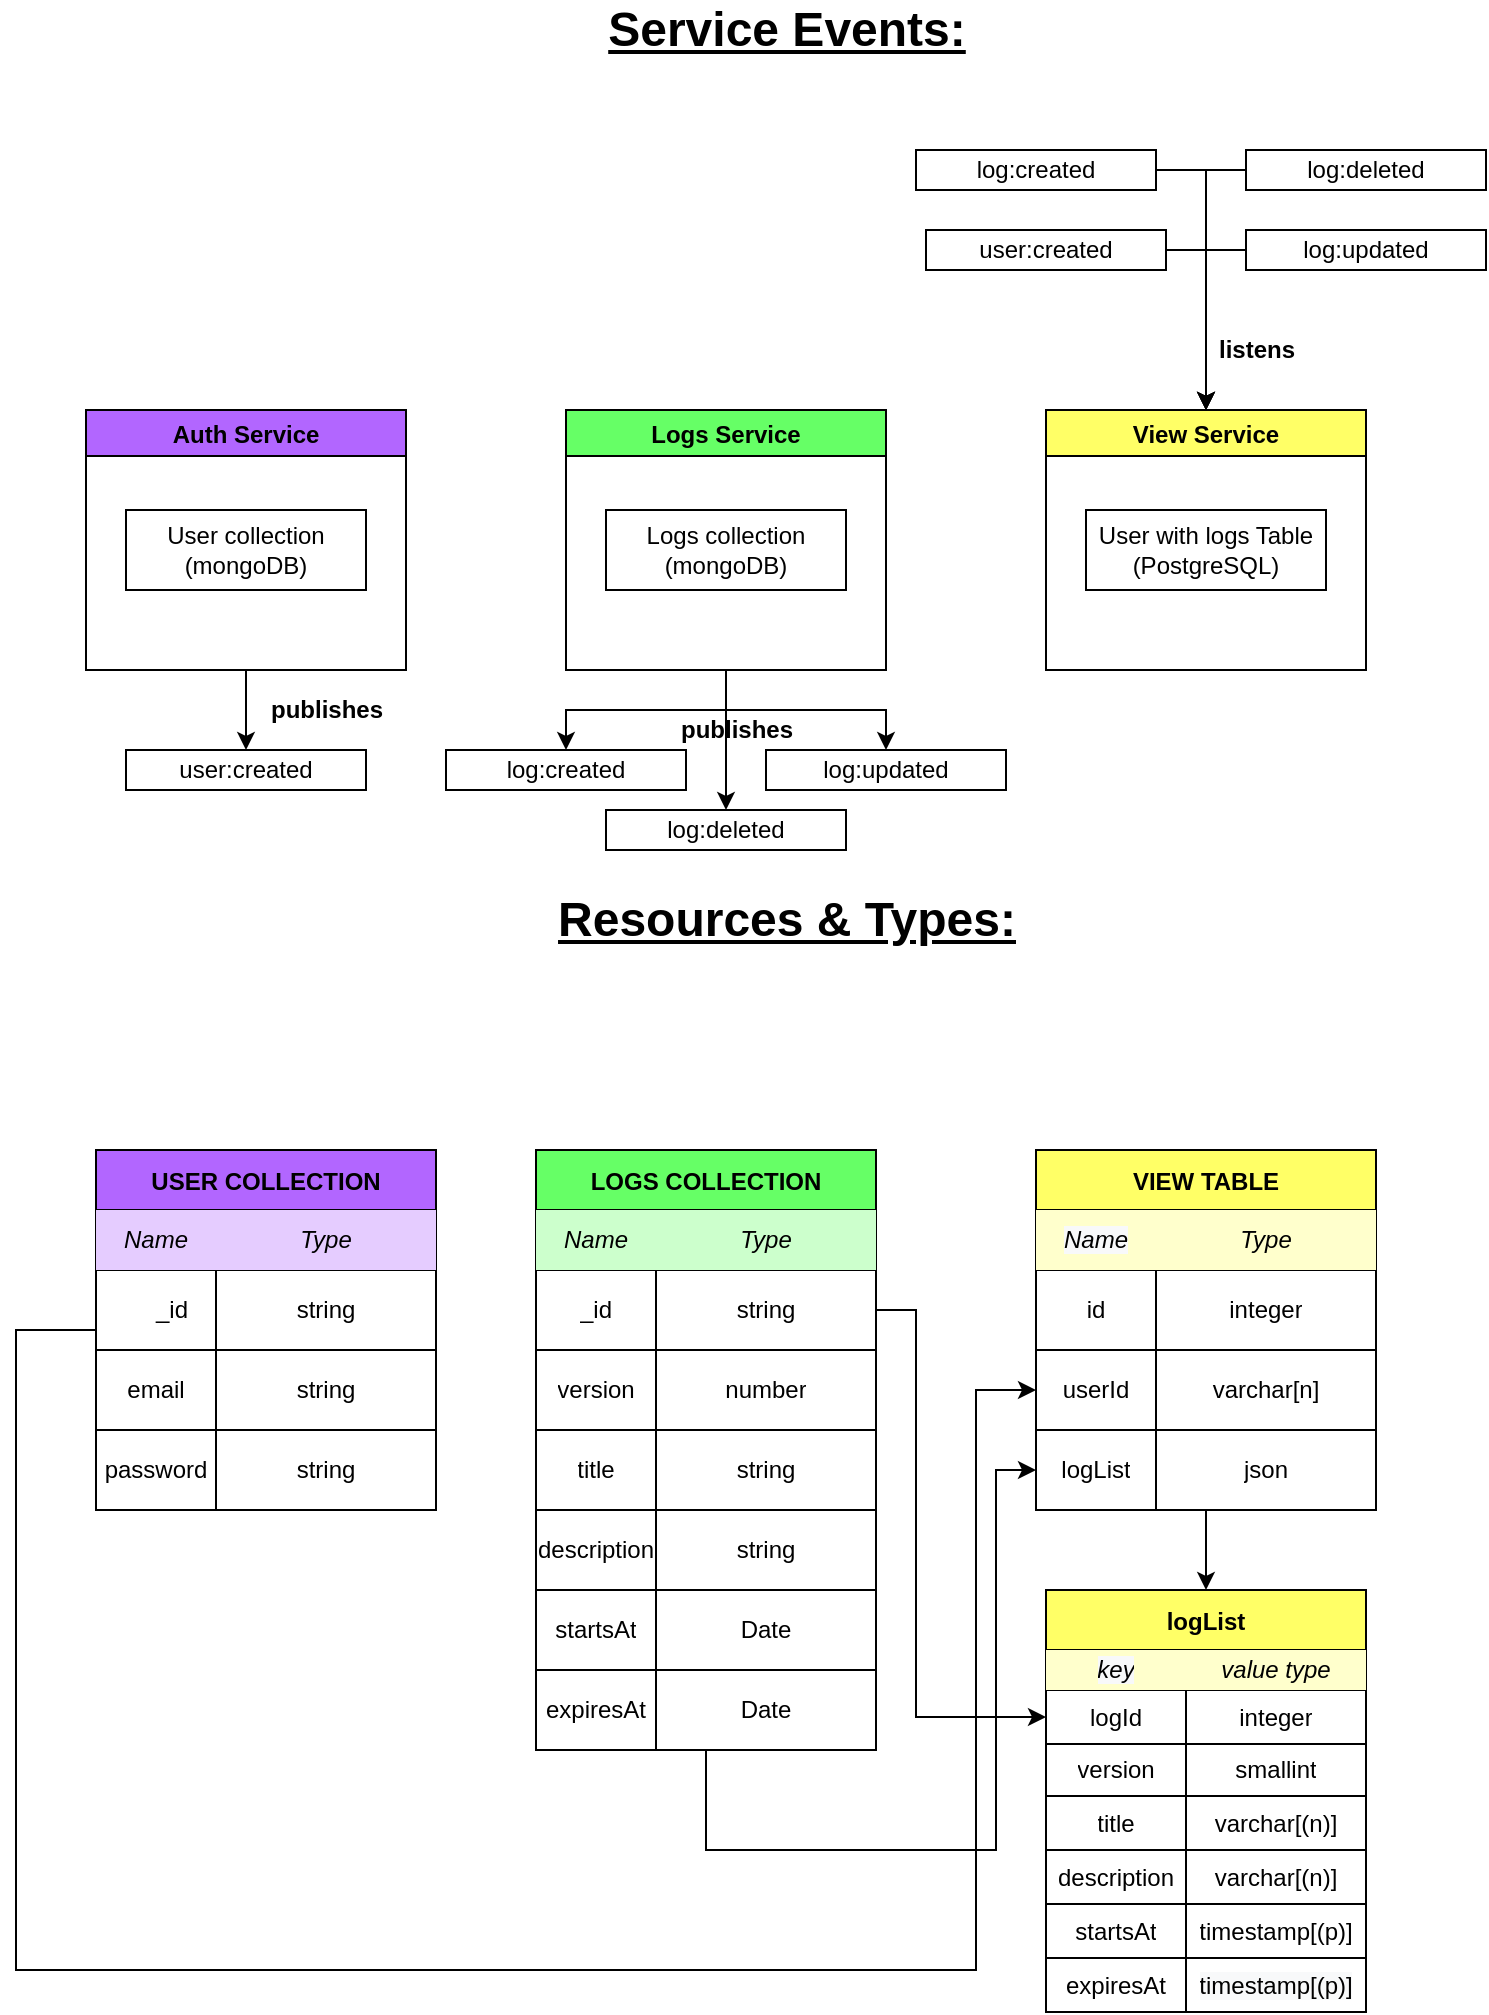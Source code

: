 <mxfile version="16.1.2" type="device" pages="5"><diagram id="7elf4yZq_IR04qy-BlFd" name="Events &amp; Resources"><mxGraphModel dx="1662" dy="865" grid="1" gridSize="10" guides="1" tooltips="1" connect="1" arrows="1" fold="1" page="1" pageScale="1" pageWidth="850" pageHeight="1100" math="0" shadow="0"><root><mxCell id="0"/><mxCell id="1" parent="0"/><mxCell id="SDNtjUHAoOsifKY2a9Lb-5" style="edgeStyle=orthogonalEdgeStyle;rounded=0;orthogonalLoop=1;jettySize=auto;html=1;entryX=0.5;entryY=0;entryDx=0;entryDy=0;" edge="1" parent="1" source="SDNtjUHAoOsifKY2a9Lb-1" target="SDNtjUHAoOsifKY2a9Lb-3"><mxGeometry relative="1" as="geometry"/></mxCell><mxCell id="SDNtjUHAoOsifKY2a9Lb-1" value="Auth Service" style="swimlane;fillColor=#B266FF;" vertex="1" parent="1"><mxGeometry x="55" y="240" width="160" height="130" as="geometry"/></mxCell><mxCell id="SDNtjUHAoOsifKY2a9Lb-2" value="User collection&lt;br&gt;(mongoDB)" style="whiteSpace=wrap;html=1;" vertex="1" parent="SDNtjUHAoOsifKY2a9Lb-1"><mxGeometry x="20" y="50" width="120" height="40" as="geometry"/></mxCell><mxCell id="SDNtjUHAoOsifKY2a9Lb-3" value="user:created" style="whiteSpace=wrap;html=1;" vertex="1" parent="1"><mxGeometry x="75" y="410" width="120" height="20" as="geometry"/></mxCell><mxCell id="SDNtjUHAoOsifKY2a9Lb-6" value="publishes" style="text;html=1;align=center;verticalAlign=middle;resizable=0;points=[];autosize=1;strokeColor=none;fillColor=none;fontStyle=1" vertex="1" parent="1"><mxGeometry x="140" y="380" width="70" height="20" as="geometry"/></mxCell><mxCell id="SDNtjUHAoOsifKY2a9Lb-7" style="edgeStyle=orthogonalEdgeStyle;rounded=0;orthogonalLoop=1;jettySize=auto;html=1;entryX=0.5;entryY=0;entryDx=0;entryDy=0;" edge="1" parent="1" source="SDNtjUHAoOsifKY2a9Lb-8" target="SDNtjUHAoOsifKY2a9Lb-10"><mxGeometry relative="1" as="geometry"/></mxCell><mxCell id="SDNtjUHAoOsifKY2a9Lb-13" style="edgeStyle=orthogonalEdgeStyle;rounded=0;orthogonalLoop=1;jettySize=auto;html=1;entryX=0.5;entryY=0;entryDx=0;entryDy=0;" edge="1" parent="1" source="SDNtjUHAoOsifKY2a9Lb-8" target="SDNtjUHAoOsifKY2a9Lb-12"><mxGeometry relative="1" as="geometry"><mxPoint x="455" y="410" as="targetPoint"/></mxGeometry></mxCell><mxCell id="WAVKSXLV90LD5MbthdP5-5" style="edgeStyle=orthogonalEdgeStyle;rounded=0;orthogonalLoop=1;jettySize=auto;html=1;fontSize=14;" edge="1" parent="1" source="SDNtjUHAoOsifKY2a9Lb-8" target="WAVKSXLV90LD5MbthdP5-3"><mxGeometry relative="1" as="geometry"/></mxCell><mxCell id="SDNtjUHAoOsifKY2a9Lb-8" value="Logs Service" style="swimlane;fillColor=#66FF66;" vertex="1" parent="1"><mxGeometry x="295" y="240" width="160" height="130" as="geometry"/></mxCell><mxCell id="SDNtjUHAoOsifKY2a9Lb-9" value="Logs collection&lt;br&gt;(mongoDB)" style="whiteSpace=wrap;html=1;" vertex="1" parent="SDNtjUHAoOsifKY2a9Lb-8"><mxGeometry x="20" y="50" width="120" height="40" as="geometry"/></mxCell><mxCell id="SDNtjUHAoOsifKY2a9Lb-10" value="log:created" style="whiteSpace=wrap;html=1;" vertex="1" parent="1"><mxGeometry x="235" y="410" width="120" height="20" as="geometry"/></mxCell><mxCell id="SDNtjUHAoOsifKY2a9Lb-11" value="publishes" style="text;html=1;align=center;verticalAlign=middle;resizable=0;points=[];autosize=1;strokeColor=none;fillColor=none;fontStyle=1" vertex="1" parent="1"><mxGeometry x="345" y="390" width="70" height="20" as="geometry"/></mxCell><mxCell id="SDNtjUHAoOsifKY2a9Lb-12" value="log:updated" style="whiteSpace=wrap;html=1;" vertex="1" parent="1"><mxGeometry x="395" y="410" width="120" height="20" as="geometry"/></mxCell><mxCell id="SDNtjUHAoOsifKY2a9Lb-15" value="View Service" style="swimlane;fillColor=#FFFF66;" vertex="1" parent="1"><mxGeometry x="535" y="240" width="160" height="130" as="geometry"/></mxCell><mxCell id="SDNtjUHAoOsifKY2a9Lb-16" value="User with logs Table&lt;br&gt;(PostgreSQL)" style="whiteSpace=wrap;html=1;" vertex="1" parent="SDNtjUHAoOsifKY2a9Lb-15"><mxGeometry x="20" y="50" width="120" height="40" as="geometry"/></mxCell><mxCell id="SDNtjUHAoOsifKY2a9Lb-30" style="edgeStyle=orthogonalEdgeStyle;rounded=0;orthogonalLoop=1;jettySize=auto;html=1;entryX=0.5;entryY=0;entryDx=0;entryDy=0;" edge="1" parent="1" source="SDNtjUHAoOsifKY2a9Lb-18" target="SDNtjUHAoOsifKY2a9Lb-15"><mxGeometry relative="1" as="geometry"><Array as="points"><mxPoint x="615" y="160"/></Array></mxGeometry></mxCell><mxCell id="SDNtjUHAoOsifKY2a9Lb-18" value="user:created" style="whiteSpace=wrap;html=1;" vertex="1" parent="1"><mxGeometry x="475" y="150" width="120" height="20" as="geometry"/></mxCell><mxCell id="SDNtjUHAoOsifKY2a9Lb-25" style="edgeStyle=orthogonalEdgeStyle;rounded=0;orthogonalLoop=1;jettySize=auto;html=1;" edge="1" parent="1" source="SDNtjUHAoOsifKY2a9Lb-19" target="SDNtjUHAoOsifKY2a9Lb-15"><mxGeometry relative="1" as="geometry"><Array as="points"><mxPoint x="615" y="120"/></Array></mxGeometry></mxCell><mxCell id="SDNtjUHAoOsifKY2a9Lb-19" value="log:created" style="whiteSpace=wrap;html=1;" vertex="1" parent="1"><mxGeometry x="470" y="110" width="120" height="20" as="geometry"/></mxCell><mxCell id="SDNtjUHAoOsifKY2a9Lb-31" style="edgeStyle=orthogonalEdgeStyle;rounded=0;orthogonalLoop=1;jettySize=auto;html=1;entryX=0.5;entryY=0;entryDx=0;entryDy=0;" edge="1" parent="1" source="SDNtjUHAoOsifKY2a9Lb-21" target="SDNtjUHAoOsifKY2a9Lb-15"><mxGeometry relative="1" as="geometry"><Array as="points"><mxPoint x="615" y="160"/></Array></mxGeometry></mxCell><mxCell id="SDNtjUHAoOsifKY2a9Lb-21" value="log:updated" style="whiteSpace=wrap;html=1;" vertex="1" parent="1"><mxGeometry x="635" y="150" width="120" height="20" as="geometry"/></mxCell><mxCell id="SDNtjUHAoOsifKY2a9Lb-32" value="&lt;b&gt;listens&lt;/b&gt;" style="text;html=1;align=center;verticalAlign=middle;resizable=0;points=[];autosize=1;strokeColor=none;fillColor=none;" vertex="1" parent="1"><mxGeometry x="615" y="200" width="50" height="20" as="geometry"/></mxCell><mxCell id="SDNtjUHAoOsifKY2a9Lb-34" value="&lt;b&gt;&lt;font style=&quot;font-size: 24px&quot;&gt;&lt;u&gt;Service Events:&lt;/u&gt;&lt;/font&gt;&lt;/b&gt;" style="text;html=1;align=center;verticalAlign=middle;resizable=0;points=[];autosize=1;strokeColor=none;fillColor=none;" vertex="1" parent="1"><mxGeometry x="310" y="40" width="190" height="20" as="geometry"/></mxCell><mxCell id="SDNtjUHAoOsifKY2a9Lb-35" value="&lt;b&gt;&lt;u&gt;Resources &amp;amp; Types:&lt;/u&gt;&lt;/b&gt;" style="text;html=1;align=center;verticalAlign=middle;resizable=0;points=[];autosize=1;strokeColor=none;fillColor=none;fontSize=24;" vertex="1" parent="1"><mxGeometry x="285" y="480" width="240" height="30" as="geometry"/></mxCell><mxCell id="SDNtjUHAoOsifKY2a9Lb-110" style="edgeStyle=orthogonalEdgeStyle;rounded=0;orthogonalLoop=1;jettySize=auto;html=1;fontSize=12;entryX=0;entryY=0.5;entryDx=0;entryDy=0;" edge="1" parent="1" source="SDNtjUHAoOsifKY2a9Lb-61" target="SDNtjUHAoOsifKY2a9Lb-94"><mxGeometry relative="1" as="geometry"><mxPoint x="500" y="740" as="targetPoint"/><Array as="points"><mxPoint x="20" y="700"/><mxPoint x="20" y="1020"/><mxPoint x="500" y="1020"/><mxPoint x="500" y="730"/></Array></mxGeometry></mxCell><mxCell id="SDNtjUHAoOsifKY2a9Lb-61" value="USER COLLECTION" style="shape=table;startSize=30;container=1;collapsible=0;childLayout=tableLayout;fontSize=12;strokeColor=#000000;fillColor=#B266FF;fontStyle=1" vertex="1" parent="1"><mxGeometry x="60" y="610" width="170" height="180" as="geometry"/></mxCell><mxCell id="SDNtjUHAoOsifKY2a9Lb-62" value="" style="shape=tableRow;horizontal=0;startSize=0;swimlaneHead=0;swimlaneBody=0;top=0;left=0;bottom=0;right=0;collapsible=0;dropTarget=0;fillColor=none;points=[[0,0.5],[1,0.5]];portConstraint=eastwest;fontSize=12;strokeColor=#000000;" vertex="1" parent="SDNtjUHAoOsifKY2a9Lb-61"><mxGeometry y="30" width="170" height="30" as="geometry"/></mxCell><mxCell id="SDNtjUHAoOsifKY2a9Lb-63" value="&lt;i&gt;Name&lt;/i&gt;" style="shape=partialRectangle;html=1;whiteSpace=wrap;connectable=0;overflow=hidden;fillColor=#E5CCFF;top=0;left=0;bottom=0;right=0;pointerEvents=1;fontSize=12;strokeColor=#000000;" vertex="1" parent="SDNtjUHAoOsifKY2a9Lb-62"><mxGeometry width="60" height="30" as="geometry"><mxRectangle width="60" height="30" as="alternateBounds"/></mxGeometry></mxCell><mxCell id="SDNtjUHAoOsifKY2a9Lb-64" value="&lt;i&gt;Type&lt;/i&gt;" style="shape=partialRectangle;html=1;whiteSpace=wrap;connectable=0;overflow=hidden;fillColor=#E5CCFF;top=0;left=0;bottom=0;right=0;pointerEvents=1;fontSize=12;strokeColor=#000000;" vertex="1" parent="SDNtjUHAoOsifKY2a9Lb-62"><mxGeometry x="60" width="110" height="30" as="geometry"><mxRectangle width="110" height="30" as="alternateBounds"/></mxGeometry></mxCell><mxCell id="SDNtjUHAoOsifKY2a9Lb-65" value="" style="shape=tableRow;horizontal=0;startSize=0;swimlaneHead=0;swimlaneBody=0;top=0;left=0;bottom=0;right=0;collapsible=0;dropTarget=0;fillColor=none;points=[[0,0.5],[1,0.5]];portConstraint=eastwest;fontSize=12;strokeColor=#000000;" vertex="1" parent="SDNtjUHAoOsifKY2a9Lb-61"><mxGeometry y="60" width="170" height="40" as="geometry"/></mxCell><mxCell id="SDNtjUHAoOsifKY2a9Lb-66" value="&lt;span style=&quot;white-space: pre&quot;&gt;&#9;&lt;/span&gt;_id&lt;span style=&quot;white-space: pre&quot;&gt;&#9;&lt;/span&gt;" style="shape=partialRectangle;html=1;whiteSpace=wrap;connectable=0;overflow=hidden;fillColor=none;top=0;left=0;bottom=0;right=0;pointerEvents=1;fontSize=12;strokeColor=#000000;" vertex="1" parent="SDNtjUHAoOsifKY2a9Lb-65"><mxGeometry width="60" height="40" as="geometry"><mxRectangle width="60" height="40" as="alternateBounds"/></mxGeometry></mxCell><mxCell id="SDNtjUHAoOsifKY2a9Lb-67" value="string" style="shape=partialRectangle;html=1;whiteSpace=wrap;connectable=0;overflow=hidden;fillColor=none;top=0;left=0;bottom=0;right=0;pointerEvents=1;fontSize=12;strokeColor=#000000;" vertex="1" parent="SDNtjUHAoOsifKY2a9Lb-65"><mxGeometry x="60" width="110" height="40" as="geometry"><mxRectangle width="110" height="40" as="alternateBounds"/></mxGeometry></mxCell><mxCell id="SDNtjUHAoOsifKY2a9Lb-68" value="" style="shape=tableRow;horizontal=0;startSize=0;swimlaneHead=0;swimlaneBody=0;top=0;left=0;bottom=0;right=0;collapsible=0;dropTarget=0;fillColor=none;points=[[0,0.5],[1,0.5]];portConstraint=eastwest;fontSize=12;strokeColor=#000000;" vertex="1" parent="SDNtjUHAoOsifKY2a9Lb-61"><mxGeometry y="100" width="170" height="40" as="geometry"/></mxCell><mxCell id="SDNtjUHAoOsifKY2a9Lb-69" value="email" style="shape=partialRectangle;html=1;whiteSpace=wrap;connectable=0;overflow=hidden;fillColor=none;top=0;left=0;bottom=0;right=0;pointerEvents=1;fontSize=12;strokeColor=#000000;" vertex="1" parent="SDNtjUHAoOsifKY2a9Lb-68"><mxGeometry width="60" height="40" as="geometry"><mxRectangle width="60" height="40" as="alternateBounds"/></mxGeometry></mxCell><mxCell id="SDNtjUHAoOsifKY2a9Lb-70" value="string" style="shape=partialRectangle;html=1;whiteSpace=wrap;connectable=0;overflow=hidden;fillColor=none;top=0;left=0;bottom=0;right=0;pointerEvents=1;fontSize=12;strokeColor=#000000;" vertex="1" parent="SDNtjUHAoOsifKY2a9Lb-68"><mxGeometry x="60" width="110" height="40" as="geometry"><mxRectangle width="110" height="40" as="alternateBounds"/></mxGeometry></mxCell><mxCell id="SDNtjUHAoOsifKY2a9Lb-71" value="" style="shape=tableRow;horizontal=0;startSize=0;swimlaneHead=0;swimlaneBody=0;top=0;left=0;bottom=0;right=0;collapsible=0;dropTarget=0;fillColor=none;points=[[0,0.5],[1,0.5]];portConstraint=eastwest;fontSize=12;strokeColor=#000000;" vertex="1" parent="SDNtjUHAoOsifKY2a9Lb-61"><mxGeometry y="140" width="170" height="40" as="geometry"/></mxCell><mxCell id="SDNtjUHAoOsifKY2a9Lb-72" value="password" style="shape=partialRectangle;html=1;whiteSpace=wrap;connectable=0;overflow=hidden;fillColor=none;top=0;left=0;bottom=0;right=0;pointerEvents=1;fontSize=12;strokeColor=#000000;" vertex="1" parent="SDNtjUHAoOsifKY2a9Lb-71"><mxGeometry width="60" height="40" as="geometry"><mxRectangle width="60" height="40" as="alternateBounds"/></mxGeometry></mxCell><mxCell id="SDNtjUHAoOsifKY2a9Lb-73" value="string" style="shape=partialRectangle;html=1;whiteSpace=wrap;connectable=0;overflow=hidden;fillColor=none;top=0;left=0;bottom=0;right=0;pointerEvents=1;fontSize=12;strokeColor=#000000;" vertex="1" parent="SDNtjUHAoOsifKY2a9Lb-71"><mxGeometry x="60" width="110" height="40" as="geometry"><mxRectangle width="110" height="40" as="alternateBounds"/></mxGeometry></mxCell><mxCell id="SDNtjUHAoOsifKY2a9Lb-111" style="edgeStyle=orthogonalEdgeStyle;rounded=0;orthogonalLoop=1;jettySize=auto;html=1;fontSize=12;" edge="1" parent="1" source="SDNtjUHAoOsifKY2a9Lb-74" target="SDNtjUHAoOsifKY2a9Lb-97"><mxGeometry relative="1" as="geometry"><Array as="points"><mxPoint x="365" y="960"/><mxPoint x="510" y="960"/><mxPoint x="510" y="770"/></Array></mxGeometry></mxCell><mxCell id="SDNtjUHAoOsifKY2a9Lb-74" value="LOGS COLLECTION" style="shape=table;startSize=30;container=1;collapsible=0;childLayout=tableLayout;fontSize=12;strokeColor=#000000;fillColor=#66FF66;fontStyle=1" vertex="1" parent="1"><mxGeometry x="280" y="610" width="170" height="300" as="geometry"/></mxCell><mxCell id="SDNtjUHAoOsifKY2a9Lb-75" value="" style="shape=tableRow;horizontal=0;startSize=0;swimlaneHead=0;swimlaneBody=0;top=0;left=0;bottom=0;right=0;collapsible=0;dropTarget=0;fillColor=none;points=[[0,0.5],[1,0.5]];portConstraint=eastwest;fontSize=12;strokeColor=#000000;" vertex="1" parent="SDNtjUHAoOsifKY2a9Lb-74"><mxGeometry y="30" width="170" height="30" as="geometry"/></mxCell><mxCell id="SDNtjUHAoOsifKY2a9Lb-76" value="&lt;i&gt;Name&lt;/i&gt;" style="shape=partialRectangle;html=1;whiteSpace=wrap;connectable=0;overflow=hidden;fillColor=#CCFFCC;top=0;left=0;bottom=0;right=0;pointerEvents=1;fontSize=12;strokeColor=#000000;" vertex="1" parent="SDNtjUHAoOsifKY2a9Lb-75"><mxGeometry width="60" height="30" as="geometry"><mxRectangle width="60" height="30" as="alternateBounds"/></mxGeometry></mxCell><mxCell id="SDNtjUHAoOsifKY2a9Lb-77" value="&lt;i&gt;Type&lt;/i&gt;" style="shape=partialRectangle;html=1;whiteSpace=wrap;connectable=0;overflow=hidden;fillColor=#CCFFCC;top=0;left=0;bottom=0;right=0;pointerEvents=1;fontSize=12;strokeColor=#000000;" vertex="1" parent="SDNtjUHAoOsifKY2a9Lb-75"><mxGeometry x="60" width="110" height="30" as="geometry"><mxRectangle width="110" height="30" as="alternateBounds"/></mxGeometry></mxCell><mxCell id="SDNtjUHAoOsifKY2a9Lb-78" value="" style="shape=tableRow;horizontal=0;startSize=0;swimlaneHead=0;swimlaneBody=0;top=0;left=0;bottom=0;right=0;collapsible=0;dropTarget=0;fillColor=none;points=[[0,0.5],[1,0.5]];portConstraint=eastwest;fontSize=12;strokeColor=#000000;" vertex="1" parent="SDNtjUHAoOsifKY2a9Lb-74"><mxGeometry y="60" width="170" height="40" as="geometry"/></mxCell><mxCell id="SDNtjUHAoOsifKY2a9Lb-79" value="_id" style="shape=partialRectangle;html=1;whiteSpace=wrap;connectable=0;overflow=hidden;fillColor=none;top=0;left=0;bottom=0;right=0;pointerEvents=1;fontSize=12;strokeColor=#000000;" vertex="1" parent="SDNtjUHAoOsifKY2a9Lb-78"><mxGeometry width="60" height="40" as="geometry"><mxRectangle width="60" height="40" as="alternateBounds"/></mxGeometry></mxCell><mxCell id="SDNtjUHAoOsifKY2a9Lb-80" value="string" style="shape=partialRectangle;html=1;whiteSpace=wrap;connectable=0;overflow=hidden;fillColor=none;top=0;left=0;bottom=0;right=0;pointerEvents=1;fontSize=12;strokeColor=#000000;" vertex="1" parent="SDNtjUHAoOsifKY2a9Lb-78"><mxGeometry x="60" width="110" height="40" as="geometry"><mxRectangle width="110" height="40" as="alternateBounds"/></mxGeometry></mxCell><mxCell id="SDNtjUHAoOsifKY2a9Lb-81" value="" style="shape=tableRow;horizontal=0;startSize=0;swimlaneHead=0;swimlaneBody=0;top=0;left=0;bottom=0;right=0;collapsible=0;dropTarget=0;fillColor=none;points=[[0,0.5],[1,0.5]];portConstraint=eastwest;fontSize=12;strokeColor=#000000;" vertex="1" parent="SDNtjUHAoOsifKY2a9Lb-74"><mxGeometry y="100" width="170" height="40" as="geometry"/></mxCell><mxCell id="SDNtjUHAoOsifKY2a9Lb-82" value="version" style="shape=partialRectangle;html=1;whiteSpace=wrap;connectable=0;overflow=hidden;fillColor=none;top=0;left=0;bottom=0;right=0;pointerEvents=1;fontSize=12;strokeColor=#000000;" vertex="1" parent="SDNtjUHAoOsifKY2a9Lb-81"><mxGeometry width="60" height="40" as="geometry"><mxRectangle width="60" height="40" as="alternateBounds"/></mxGeometry></mxCell><mxCell id="SDNtjUHAoOsifKY2a9Lb-83" value="number" style="shape=partialRectangle;html=1;whiteSpace=wrap;connectable=0;overflow=hidden;fillColor=none;top=0;left=0;bottom=0;right=0;pointerEvents=1;fontSize=12;strokeColor=#000000;" vertex="1" parent="SDNtjUHAoOsifKY2a9Lb-81"><mxGeometry x="60" width="110" height="40" as="geometry"><mxRectangle width="110" height="40" as="alternateBounds"/></mxGeometry></mxCell><mxCell id="SDNtjUHAoOsifKY2a9Lb-84" value="" style="shape=tableRow;horizontal=0;startSize=0;swimlaneHead=0;swimlaneBody=0;top=0;left=0;bottom=0;right=0;collapsible=0;dropTarget=0;fillColor=none;points=[[0,0.5],[1,0.5]];portConstraint=eastwest;fontSize=12;strokeColor=#000000;" vertex="1" parent="SDNtjUHAoOsifKY2a9Lb-74"><mxGeometry y="140" width="170" height="40" as="geometry"/></mxCell><mxCell id="SDNtjUHAoOsifKY2a9Lb-85" value="title" style="shape=partialRectangle;html=1;whiteSpace=wrap;connectable=0;overflow=hidden;fillColor=none;top=0;left=0;bottom=0;right=0;pointerEvents=1;fontSize=12;strokeColor=#000000;" vertex="1" parent="SDNtjUHAoOsifKY2a9Lb-84"><mxGeometry width="60" height="40" as="geometry"><mxRectangle width="60" height="40" as="alternateBounds"/></mxGeometry></mxCell><mxCell id="SDNtjUHAoOsifKY2a9Lb-86" value="string" style="shape=partialRectangle;html=1;whiteSpace=wrap;connectable=0;overflow=hidden;fillColor=none;top=0;left=0;bottom=0;right=0;pointerEvents=1;fontSize=12;strokeColor=#000000;" vertex="1" parent="SDNtjUHAoOsifKY2a9Lb-84"><mxGeometry x="60" width="110" height="40" as="geometry"><mxRectangle width="110" height="40" as="alternateBounds"/></mxGeometry></mxCell><mxCell id="SDNtjUHAoOsifKY2a9Lb-100" style="shape=tableRow;horizontal=0;startSize=0;swimlaneHead=0;swimlaneBody=0;top=0;left=0;bottom=0;right=0;collapsible=0;dropTarget=0;fillColor=none;points=[[0,0.5],[1,0.5]];portConstraint=eastwest;fontSize=12;strokeColor=#000000;" vertex="1" parent="SDNtjUHAoOsifKY2a9Lb-74"><mxGeometry y="180" width="170" height="40" as="geometry"/></mxCell><mxCell id="SDNtjUHAoOsifKY2a9Lb-101" value="description&lt;span style=&quot;white-space: pre&quot;&gt;&#9;&lt;/span&gt;string" style="shape=partialRectangle;html=1;whiteSpace=wrap;connectable=0;overflow=hidden;fillColor=none;top=0;left=0;bottom=0;right=0;pointerEvents=1;fontSize=12;strokeColor=#000000;" vertex="1" parent="SDNtjUHAoOsifKY2a9Lb-100"><mxGeometry width="60" height="40" as="geometry"><mxRectangle width="60" height="40" as="alternateBounds"/></mxGeometry></mxCell><mxCell id="SDNtjUHAoOsifKY2a9Lb-102" value="string" style="shape=partialRectangle;html=1;whiteSpace=wrap;connectable=0;overflow=hidden;fillColor=none;top=0;left=0;bottom=0;right=0;pointerEvents=1;fontSize=12;strokeColor=#000000;" vertex="1" parent="SDNtjUHAoOsifKY2a9Lb-100"><mxGeometry x="60" width="110" height="40" as="geometry"><mxRectangle width="110" height="40" as="alternateBounds"/></mxGeometry></mxCell><mxCell id="SDNtjUHAoOsifKY2a9Lb-103" style="shape=tableRow;horizontal=0;startSize=0;swimlaneHead=0;swimlaneBody=0;top=0;left=0;bottom=0;right=0;collapsible=0;dropTarget=0;fillColor=none;points=[[0,0.5],[1,0.5]];portConstraint=eastwest;fontSize=12;strokeColor=#000000;" vertex="1" parent="SDNtjUHAoOsifKY2a9Lb-74"><mxGeometry y="220" width="170" height="40" as="geometry"/></mxCell><mxCell id="SDNtjUHAoOsifKY2a9Lb-104" value="startsAt" style="shape=partialRectangle;html=1;whiteSpace=wrap;connectable=0;overflow=hidden;fillColor=none;top=0;left=0;bottom=0;right=0;pointerEvents=1;fontSize=12;strokeColor=#000000;" vertex="1" parent="SDNtjUHAoOsifKY2a9Lb-103"><mxGeometry width="60" height="40" as="geometry"><mxRectangle width="60" height="40" as="alternateBounds"/></mxGeometry></mxCell><mxCell id="SDNtjUHAoOsifKY2a9Lb-105" value="Date" style="shape=partialRectangle;html=1;whiteSpace=wrap;connectable=0;overflow=hidden;fillColor=none;top=0;left=0;bottom=0;right=0;pointerEvents=1;fontSize=12;strokeColor=#000000;" vertex="1" parent="SDNtjUHAoOsifKY2a9Lb-103"><mxGeometry x="60" width="110" height="40" as="geometry"><mxRectangle width="110" height="40" as="alternateBounds"/></mxGeometry></mxCell><mxCell id="SDNtjUHAoOsifKY2a9Lb-106" style="shape=tableRow;horizontal=0;startSize=0;swimlaneHead=0;swimlaneBody=0;top=0;left=0;bottom=0;right=0;collapsible=0;dropTarget=0;fillColor=none;points=[[0,0.5],[1,0.5]];portConstraint=eastwest;fontSize=12;strokeColor=#000000;" vertex="1" parent="SDNtjUHAoOsifKY2a9Lb-74"><mxGeometry y="260" width="170" height="40" as="geometry"/></mxCell><mxCell id="SDNtjUHAoOsifKY2a9Lb-107" value="expiresAt" style="shape=partialRectangle;html=1;whiteSpace=wrap;connectable=0;overflow=hidden;fillColor=none;top=0;left=0;bottom=0;right=0;pointerEvents=1;fontSize=12;strokeColor=#000000;" vertex="1" parent="SDNtjUHAoOsifKY2a9Lb-106"><mxGeometry width="60" height="40" as="geometry"><mxRectangle width="60" height="40" as="alternateBounds"/></mxGeometry></mxCell><mxCell id="SDNtjUHAoOsifKY2a9Lb-108" value="Date" style="shape=partialRectangle;html=1;whiteSpace=wrap;connectable=0;overflow=hidden;fillColor=none;top=0;left=0;bottom=0;right=0;pointerEvents=1;fontSize=12;strokeColor=#000000;" vertex="1" parent="SDNtjUHAoOsifKY2a9Lb-106"><mxGeometry x="60" width="110" height="40" as="geometry"><mxRectangle width="110" height="40" as="alternateBounds"/></mxGeometry></mxCell><mxCell id="SDNtjUHAoOsifKY2a9Lb-134" style="edgeStyle=orthogonalEdgeStyle;rounded=0;orthogonalLoop=1;jettySize=auto;html=1;fontSize=12;" edge="1" parent="1" source="SDNtjUHAoOsifKY2a9Lb-87" target="SDNtjUHAoOsifKY2a9Lb-121"><mxGeometry relative="1" as="geometry"/></mxCell><mxCell id="SDNtjUHAoOsifKY2a9Lb-87" value="VIEW TABLE" style="shape=table;startSize=30;container=1;collapsible=0;childLayout=tableLayout;fontSize=12;strokeColor=#000000;fillColor=#FFFF66;fontStyle=1" vertex="1" parent="1"><mxGeometry x="530" y="610" width="170" height="180" as="geometry"/></mxCell><mxCell id="SDNtjUHAoOsifKY2a9Lb-88" value="" style="shape=tableRow;horizontal=0;startSize=0;swimlaneHead=0;swimlaneBody=0;top=0;left=0;bottom=0;right=0;collapsible=0;dropTarget=0;fillColor=none;points=[[0,0.5],[1,0.5]];portConstraint=eastwest;fontSize=12;strokeColor=#000000;" vertex="1" parent="SDNtjUHAoOsifKY2a9Lb-87"><mxGeometry y="30" width="170" height="30" as="geometry"/></mxCell><mxCell id="SDNtjUHAoOsifKY2a9Lb-89" value="&lt;i style=&quot;color: rgb(0 , 0 , 0) ; font-family: &amp;#34;helvetica&amp;#34; ; font-size: 12px ; font-weight: 400 ; letter-spacing: normal ; text-align: center ; text-indent: 0px ; text-transform: none ; word-spacing: 0px ; background-color: rgb(248 , 249 , 250)&quot;&gt;Name&lt;/i&gt;" style="shape=partialRectangle;html=1;whiteSpace=wrap;connectable=0;overflow=hidden;fillColor=#FFFFCC;top=0;left=0;bottom=0;right=0;pointerEvents=1;fontSize=12;strokeColor=#000000;" vertex="1" parent="SDNtjUHAoOsifKY2a9Lb-88"><mxGeometry width="60" height="30" as="geometry"><mxRectangle width="60" height="30" as="alternateBounds"/></mxGeometry></mxCell><mxCell id="SDNtjUHAoOsifKY2a9Lb-90" value="&lt;i&gt;Type&lt;/i&gt;" style="shape=partialRectangle;html=1;whiteSpace=wrap;connectable=0;overflow=hidden;fillColor=#FFFFCC;top=0;left=0;bottom=0;right=0;pointerEvents=1;fontSize=12;strokeColor=#000000;" vertex="1" parent="SDNtjUHAoOsifKY2a9Lb-88"><mxGeometry x="60" width="110" height="30" as="geometry"><mxRectangle width="110" height="30" as="alternateBounds"/></mxGeometry></mxCell><mxCell id="SDNtjUHAoOsifKY2a9Lb-91" value="" style="shape=tableRow;horizontal=0;startSize=0;swimlaneHead=0;swimlaneBody=0;top=0;left=0;bottom=0;right=0;collapsible=0;dropTarget=0;fillColor=none;points=[[0,0.5],[1,0.5]];portConstraint=eastwest;fontSize=12;strokeColor=#000000;" vertex="1" parent="SDNtjUHAoOsifKY2a9Lb-87"><mxGeometry y="60" width="170" height="40" as="geometry"/></mxCell><mxCell id="SDNtjUHAoOsifKY2a9Lb-92" value="id" style="shape=partialRectangle;html=1;whiteSpace=wrap;connectable=0;overflow=hidden;fillColor=none;top=0;left=0;bottom=0;right=0;pointerEvents=1;fontSize=12;strokeColor=#000000;" vertex="1" parent="SDNtjUHAoOsifKY2a9Lb-91"><mxGeometry width="60" height="40" as="geometry"><mxRectangle width="60" height="40" as="alternateBounds"/></mxGeometry></mxCell><mxCell id="SDNtjUHAoOsifKY2a9Lb-93" value="integer" style="shape=partialRectangle;html=1;whiteSpace=wrap;connectable=0;overflow=hidden;fillColor=none;top=0;left=0;bottom=0;right=0;pointerEvents=1;fontSize=12;strokeColor=#000000;" vertex="1" parent="SDNtjUHAoOsifKY2a9Lb-91"><mxGeometry x="60" width="110" height="40" as="geometry"><mxRectangle width="110" height="40" as="alternateBounds"/></mxGeometry></mxCell><mxCell id="SDNtjUHAoOsifKY2a9Lb-94" value="" style="shape=tableRow;horizontal=0;startSize=0;swimlaneHead=0;swimlaneBody=0;top=0;left=0;bottom=0;right=0;collapsible=0;dropTarget=0;fillColor=none;points=[[0,0.5],[1,0.5]];portConstraint=eastwest;fontSize=12;strokeColor=#000000;" vertex="1" parent="SDNtjUHAoOsifKY2a9Lb-87"><mxGeometry y="100" width="170" height="40" as="geometry"/></mxCell><mxCell id="SDNtjUHAoOsifKY2a9Lb-95" value="userId" style="shape=partialRectangle;html=1;whiteSpace=wrap;connectable=0;overflow=hidden;fillColor=none;top=0;left=0;bottom=0;right=0;pointerEvents=1;fontSize=12;strokeColor=#000000;" vertex="1" parent="SDNtjUHAoOsifKY2a9Lb-94"><mxGeometry width="60" height="40" as="geometry"><mxRectangle width="60" height="40" as="alternateBounds"/></mxGeometry></mxCell><mxCell id="SDNtjUHAoOsifKY2a9Lb-96" value="varchar[n]" style="shape=partialRectangle;html=1;whiteSpace=wrap;connectable=0;overflow=hidden;fillColor=none;top=0;left=0;bottom=0;right=0;pointerEvents=1;fontSize=12;strokeColor=#000000;" vertex="1" parent="SDNtjUHAoOsifKY2a9Lb-94"><mxGeometry x="60" width="110" height="40" as="geometry"><mxRectangle width="110" height="40" as="alternateBounds"/></mxGeometry></mxCell><mxCell id="SDNtjUHAoOsifKY2a9Lb-97" value="" style="shape=tableRow;horizontal=0;startSize=0;swimlaneHead=0;swimlaneBody=0;top=0;left=0;bottom=0;right=0;collapsible=0;dropTarget=0;fillColor=none;points=[[0,0.5],[1,0.5]];portConstraint=eastwest;fontSize=12;strokeColor=#000000;" vertex="1" parent="SDNtjUHAoOsifKY2a9Lb-87"><mxGeometry y="140" width="170" height="40" as="geometry"/></mxCell><mxCell id="SDNtjUHAoOsifKY2a9Lb-98" value="logList" style="shape=partialRectangle;html=1;whiteSpace=wrap;connectable=0;overflow=hidden;fillColor=none;top=0;left=0;bottom=0;right=0;pointerEvents=1;fontSize=12;strokeColor=#000000;" vertex="1" parent="SDNtjUHAoOsifKY2a9Lb-97"><mxGeometry width="60" height="40" as="geometry"><mxRectangle width="60" height="40" as="alternateBounds"/></mxGeometry></mxCell><mxCell id="SDNtjUHAoOsifKY2a9Lb-99" value="json" style="shape=partialRectangle;html=1;whiteSpace=wrap;connectable=0;overflow=hidden;fillColor=none;top=0;left=0;bottom=0;right=0;pointerEvents=1;fontSize=12;strokeColor=#000000;" vertex="1" parent="SDNtjUHAoOsifKY2a9Lb-97"><mxGeometry x="60" width="110" height="40" as="geometry"><mxRectangle width="110" height="40" as="alternateBounds"/></mxGeometry></mxCell><mxCell id="SDNtjUHAoOsifKY2a9Lb-121" value="logList" style="shape=table;startSize=30;container=1;collapsible=0;childLayout=tableLayout;fontSize=12;strokeColor=#000000;fillColor=#FFFF66;fontStyle=1" vertex="1" parent="1"><mxGeometry x="535" y="830" width="160" height="211" as="geometry"/></mxCell><mxCell id="SDNtjUHAoOsifKY2a9Lb-122" value="" style="shape=tableRow;horizontal=0;startSize=0;swimlaneHead=0;swimlaneBody=0;top=0;left=0;bottom=0;right=0;collapsible=0;dropTarget=0;fillColor=none;points=[[0,0.5],[1,0.5]];portConstraint=eastwest;fontSize=12;strokeColor=#000000;" vertex="1" parent="SDNtjUHAoOsifKY2a9Lb-121"><mxGeometry y="30" width="160" height="20" as="geometry"/></mxCell><mxCell id="SDNtjUHAoOsifKY2a9Lb-123" value="&lt;i style=&quot;color: rgb(0 , 0 , 0) ; font-family: &amp;#34;helvetica&amp;#34; ; font-size: 12px ; font-weight: 400 ; letter-spacing: normal ; text-align: center ; text-indent: 0px ; text-transform: none ; word-spacing: 0px ; background-color: rgb(248 , 249 , 250)&quot;&gt;key&lt;/i&gt;" style="shape=partialRectangle;html=1;whiteSpace=wrap;connectable=0;overflow=hidden;fillColor=#FFFFCC;top=0;left=0;bottom=0;right=0;pointerEvents=1;fontSize=12;strokeColor=#000000;" vertex="1" parent="SDNtjUHAoOsifKY2a9Lb-122"><mxGeometry width="70" height="20" as="geometry"><mxRectangle width="70" height="20" as="alternateBounds"/></mxGeometry></mxCell><mxCell id="SDNtjUHAoOsifKY2a9Lb-124" value="&lt;i&gt;value type&lt;/i&gt;" style="shape=partialRectangle;html=1;whiteSpace=wrap;connectable=0;overflow=hidden;fillColor=#FFFFCC;top=0;left=0;bottom=0;right=0;pointerEvents=1;fontSize=12;strokeColor=#000000;" vertex="1" parent="SDNtjUHAoOsifKY2a9Lb-122"><mxGeometry x="70" width="90" height="20" as="geometry"><mxRectangle width="90" height="20" as="alternateBounds"/></mxGeometry></mxCell><mxCell id="SDNtjUHAoOsifKY2a9Lb-125" value="" style="shape=tableRow;horizontal=0;startSize=0;swimlaneHead=0;swimlaneBody=0;top=0;left=0;bottom=0;right=0;collapsible=0;dropTarget=0;fillColor=none;points=[[0,0.5],[1,0.5]];portConstraint=eastwest;fontSize=12;strokeColor=#000000;" vertex="1" parent="SDNtjUHAoOsifKY2a9Lb-121"><mxGeometry y="50" width="160" height="27" as="geometry"/></mxCell><mxCell id="SDNtjUHAoOsifKY2a9Lb-126" value="logId" style="shape=partialRectangle;html=1;whiteSpace=wrap;connectable=0;overflow=hidden;fillColor=none;top=0;left=0;bottom=0;right=0;pointerEvents=1;fontSize=12;strokeColor=#000000;" vertex="1" parent="SDNtjUHAoOsifKY2a9Lb-125"><mxGeometry width="70" height="27" as="geometry"><mxRectangle width="70" height="27" as="alternateBounds"/></mxGeometry></mxCell><mxCell id="SDNtjUHAoOsifKY2a9Lb-127" value="integer" style="shape=partialRectangle;html=1;whiteSpace=wrap;connectable=0;overflow=hidden;fillColor=none;top=0;left=0;bottom=0;right=0;pointerEvents=1;fontSize=12;strokeColor=#000000;" vertex="1" parent="SDNtjUHAoOsifKY2a9Lb-125"><mxGeometry x="70" width="90" height="27" as="geometry"><mxRectangle width="90" height="27" as="alternateBounds"/></mxGeometry></mxCell><mxCell id="SDNtjUHAoOsifKY2a9Lb-128" value="" style="shape=tableRow;horizontal=0;startSize=0;swimlaneHead=0;swimlaneBody=0;top=0;left=0;bottom=0;right=0;collapsible=0;dropTarget=0;fillColor=none;points=[[0,0.5],[1,0.5]];portConstraint=eastwest;fontSize=12;strokeColor=#000000;" vertex="1" parent="SDNtjUHAoOsifKY2a9Lb-121"><mxGeometry y="77" width="160" height="26" as="geometry"/></mxCell><mxCell id="SDNtjUHAoOsifKY2a9Lb-129" value="version" style="shape=partialRectangle;html=1;whiteSpace=wrap;connectable=0;overflow=hidden;fillColor=none;top=0;left=0;bottom=0;right=0;pointerEvents=1;fontSize=12;strokeColor=#000000;" vertex="1" parent="SDNtjUHAoOsifKY2a9Lb-128"><mxGeometry width="70" height="26" as="geometry"><mxRectangle width="70" height="26" as="alternateBounds"/></mxGeometry></mxCell><mxCell id="SDNtjUHAoOsifKY2a9Lb-130" value="smallint" style="shape=partialRectangle;html=1;whiteSpace=wrap;connectable=0;overflow=hidden;fillColor=none;top=0;left=0;bottom=0;right=0;pointerEvents=1;fontSize=12;strokeColor=#000000;" vertex="1" parent="SDNtjUHAoOsifKY2a9Lb-128"><mxGeometry x="70" width="90" height="26" as="geometry"><mxRectangle width="90" height="26" as="alternateBounds"/></mxGeometry></mxCell><mxCell id="SDNtjUHAoOsifKY2a9Lb-131" value="" style="shape=tableRow;horizontal=0;startSize=0;swimlaneHead=0;swimlaneBody=0;top=0;left=0;bottom=0;right=0;collapsible=0;dropTarget=0;fillColor=none;points=[[0,0.5],[1,0.5]];portConstraint=eastwest;fontSize=12;strokeColor=#000000;" vertex="1" parent="SDNtjUHAoOsifKY2a9Lb-121"><mxGeometry y="103" width="160" height="27" as="geometry"/></mxCell><mxCell id="SDNtjUHAoOsifKY2a9Lb-132" value="title" style="shape=partialRectangle;html=1;whiteSpace=wrap;connectable=0;overflow=hidden;fillColor=none;top=0;left=0;bottom=0;right=0;pointerEvents=1;fontSize=12;strokeColor=#000000;" vertex="1" parent="SDNtjUHAoOsifKY2a9Lb-131"><mxGeometry width="70" height="27" as="geometry"><mxRectangle width="70" height="27" as="alternateBounds"/></mxGeometry></mxCell><mxCell id="SDNtjUHAoOsifKY2a9Lb-133" value="varchar[(n)]" style="shape=partialRectangle;html=1;whiteSpace=wrap;connectable=0;overflow=hidden;fillColor=none;top=0;left=0;bottom=0;right=0;pointerEvents=1;fontSize=12;strokeColor=#000000;" vertex="1" parent="SDNtjUHAoOsifKY2a9Lb-131"><mxGeometry x="70" width="90" height="27" as="geometry"><mxRectangle width="90" height="27" as="alternateBounds"/></mxGeometry></mxCell><mxCell id="SDNtjUHAoOsifKY2a9Lb-138" style="shape=tableRow;horizontal=0;startSize=0;swimlaneHead=0;swimlaneBody=0;top=0;left=0;bottom=0;right=0;collapsible=0;dropTarget=0;fillColor=none;points=[[0,0.5],[1,0.5]];portConstraint=eastwest;fontSize=12;strokeColor=#000000;" vertex="1" parent="SDNtjUHAoOsifKY2a9Lb-121"><mxGeometry y="130" width="160" height="27" as="geometry"/></mxCell><mxCell id="SDNtjUHAoOsifKY2a9Lb-139" value="description" style="shape=partialRectangle;html=1;whiteSpace=wrap;connectable=0;overflow=hidden;fillColor=none;top=0;left=0;bottom=0;right=0;pointerEvents=1;fontSize=12;strokeColor=#000000;" vertex="1" parent="SDNtjUHAoOsifKY2a9Lb-138"><mxGeometry width="70" height="27" as="geometry"><mxRectangle width="70" height="27" as="alternateBounds"/></mxGeometry></mxCell><mxCell id="SDNtjUHAoOsifKY2a9Lb-140" value="varchar[(n)]" style="shape=partialRectangle;html=1;whiteSpace=wrap;connectable=0;overflow=hidden;fillColor=none;top=0;left=0;bottom=0;right=0;pointerEvents=1;fontSize=12;strokeColor=#000000;" vertex="1" parent="SDNtjUHAoOsifKY2a9Lb-138"><mxGeometry x="70" width="90" height="27" as="geometry"><mxRectangle width="90" height="27" as="alternateBounds"/></mxGeometry></mxCell><mxCell id="SDNtjUHAoOsifKY2a9Lb-135" style="shape=tableRow;horizontal=0;startSize=0;swimlaneHead=0;swimlaneBody=0;top=0;left=0;bottom=0;right=0;collapsible=0;dropTarget=0;fillColor=none;points=[[0,0.5],[1,0.5]];portConstraint=eastwest;fontSize=12;strokeColor=#000000;" vertex="1" parent="SDNtjUHAoOsifKY2a9Lb-121"><mxGeometry y="157" width="160" height="27" as="geometry"/></mxCell><mxCell id="SDNtjUHAoOsifKY2a9Lb-136" value="startsAt" style="shape=partialRectangle;html=1;whiteSpace=wrap;connectable=0;overflow=hidden;fillColor=none;top=0;left=0;bottom=0;right=0;pointerEvents=1;fontSize=12;strokeColor=#000000;" vertex="1" parent="SDNtjUHAoOsifKY2a9Lb-135"><mxGeometry width="70" height="27" as="geometry"><mxRectangle width="70" height="27" as="alternateBounds"/></mxGeometry></mxCell><mxCell id="SDNtjUHAoOsifKY2a9Lb-137" value="timestamp[(p)]" style="shape=partialRectangle;html=1;whiteSpace=wrap;connectable=0;overflow=hidden;fillColor=none;top=0;left=0;bottom=0;right=0;pointerEvents=1;fontSize=12;strokeColor=#000000;" vertex="1" parent="SDNtjUHAoOsifKY2a9Lb-135"><mxGeometry x="70" width="90" height="27" as="geometry"><mxRectangle width="90" height="27" as="alternateBounds"/></mxGeometry></mxCell><mxCell id="SDNtjUHAoOsifKY2a9Lb-141" style="shape=tableRow;horizontal=0;startSize=0;swimlaneHead=0;swimlaneBody=0;top=0;left=0;bottom=0;right=0;collapsible=0;dropTarget=0;fillColor=none;points=[[0,0.5],[1,0.5]];portConstraint=eastwest;fontSize=12;strokeColor=#000000;" vertex="1" parent="SDNtjUHAoOsifKY2a9Lb-121"><mxGeometry y="184" width="160" height="27" as="geometry"/></mxCell><mxCell id="SDNtjUHAoOsifKY2a9Lb-142" value="expiresAt" style="shape=partialRectangle;html=1;whiteSpace=wrap;connectable=0;overflow=hidden;fillColor=none;top=0;left=0;bottom=0;right=0;pointerEvents=1;fontSize=12;strokeColor=#000000;" vertex="1" parent="SDNtjUHAoOsifKY2a9Lb-141"><mxGeometry width="70" height="27" as="geometry"><mxRectangle width="70" height="27" as="alternateBounds"/></mxGeometry></mxCell><mxCell id="SDNtjUHAoOsifKY2a9Lb-143" value="&lt;span style=&quot;color: rgb(0 , 0 , 0) ; font-family: &amp;#34;helvetica&amp;#34; ; font-size: 12px ; font-style: normal ; font-weight: 400 ; letter-spacing: normal ; text-align: center ; text-indent: 0px ; text-transform: none ; word-spacing: 0px ; background-color: rgb(248 , 249 , 250) ; display: inline ; float: none&quot;&gt;timestamp[(p)]&lt;/span&gt;" style="shape=partialRectangle;html=1;whiteSpace=wrap;connectable=0;overflow=hidden;fillColor=none;top=0;left=0;bottom=0;right=0;pointerEvents=1;fontSize=12;strokeColor=#000000;" vertex="1" parent="SDNtjUHAoOsifKY2a9Lb-141"><mxGeometry x="70" width="90" height="27" as="geometry"><mxRectangle width="90" height="27" as="alternateBounds"/></mxGeometry></mxCell><mxCell id="SDNtjUHAoOsifKY2a9Lb-144" style="edgeStyle=orthogonalEdgeStyle;rounded=0;orthogonalLoop=1;jettySize=auto;html=1;entryX=0;entryY=0.5;entryDx=0;entryDy=0;fontSize=12;" edge="1" parent="1" source="SDNtjUHAoOsifKY2a9Lb-78" target="SDNtjUHAoOsifKY2a9Lb-125"><mxGeometry relative="1" as="geometry"><Array as="points"><mxPoint x="470" y="690"/><mxPoint x="470" y="894"/></Array></mxGeometry></mxCell><mxCell id="WAVKSXLV90LD5MbthdP5-2" style="edgeStyle=orthogonalEdgeStyle;rounded=0;orthogonalLoop=1;jettySize=auto;html=1;fontSize=14;" edge="1" parent="1" source="WAVKSXLV90LD5MbthdP5-1" target="SDNtjUHAoOsifKY2a9Lb-15"><mxGeometry relative="1" as="geometry"><Array as="points"><mxPoint x="615" y="120"/></Array></mxGeometry></mxCell><mxCell id="WAVKSXLV90LD5MbthdP5-1" value="log:deleted" style="whiteSpace=wrap;html=1;" vertex="1" parent="1"><mxGeometry x="635" y="110" width="120" height="20" as="geometry"/></mxCell><mxCell id="WAVKSXLV90LD5MbthdP5-3" value="log:deleted" style="whiteSpace=wrap;html=1;" vertex="1" parent="1"><mxGeometry x="315" y="440" width="120" height="20" as="geometry"/></mxCell></root></mxGraphModel></diagram><diagram id="TnMZLUaQfp1QManSdDt-" name="Service Routes"><mxGraphModel dx="1662" dy="865" grid="1" gridSize="10" guides="1" tooltips="1" connect="1" arrows="1" fold="1" page="1" pageScale="1" pageWidth="850" pageHeight="1100" math="0" shadow="0"><root><mxCell id="NHrg-S-iDtZmI3-vDopw-0"/><mxCell id="NHrg-S-iDtZmI3-vDopw-1" parent="NHrg-S-iDtZmI3-vDopw-0"/><mxCell id="sdgyJ4iNyiPv1kKcsyQB-13" value="USER SERVICE" style="shape=table;startSize=30;container=1;collapsible=0;childLayout=tableLayout;fontSize=12;strokeColor=#000000;fillColor=#B266FF;fontStyle=1" vertex="1" parent="NHrg-S-iDtZmI3-vDopw-1"><mxGeometry x="130" y="130" width="610" height="220" as="geometry"/></mxCell><mxCell id="sdgyJ4iNyiPv1kKcsyQB-14" value="" style="shape=tableRow;horizontal=0;startSize=0;swimlaneHead=0;swimlaneBody=0;top=0;left=0;bottom=0;right=0;collapsible=0;dropTarget=0;fillColor=none;points=[[0,0.5],[1,0.5]];portConstraint=eastwest;fontSize=12;strokeColor=#000000;" vertex="1" parent="sdgyJ4iNyiPv1kKcsyQB-13"><mxGeometry y="30" width="610" height="30" as="geometry"/></mxCell><mxCell id="sdgyJ4iNyiPv1kKcsyQB-15" value="&lt;i&gt;route&lt;/i&gt;" style="shape=partialRectangle;html=1;whiteSpace=wrap;connectable=0;overflow=hidden;fillColor=#E5CCFF;top=0;left=0;bottom=0;right=0;pointerEvents=1;fontSize=12;strokeColor=#000000;" vertex="1" parent="sdgyJ4iNyiPv1kKcsyQB-14"><mxGeometry width="130" height="30" as="geometry"><mxRectangle width="130" height="30" as="alternateBounds"/></mxGeometry></mxCell><mxCell id="sdgyJ4iNyiPv1kKcsyQB-16" value="&lt;i&gt;method&lt;/i&gt;" style="shape=partialRectangle;html=1;whiteSpace=wrap;connectable=0;overflow=hidden;fillColor=#E5CCFF;top=0;left=0;bottom=0;right=0;pointerEvents=1;fontSize=12;strokeColor=#000000;" vertex="1" parent="sdgyJ4iNyiPv1kKcsyQB-14"><mxGeometry x="130" width="60" height="30" as="geometry"><mxRectangle width="60" height="30" as="alternateBounds"/></mxGeometry></mxCell><mxCell id="sdgyJ4iNyiPv1kKcsyQB-26" value="&lt;i&gt;body&lt;/i&gt;" style="shape=partialRectangle;html=1;whiteSpace=wrap;connectable=0;overflow=hidden;fillColor=#E5CCFF;top=0;left=0;bottom=0;right=0;pointerEvents=1;fontSize=12;strokeColor=#000000;" vertex="1" parent="sdgyJ4iNyiPv1kKcsyQB-14"><mxGeometry x="190" width="160" height="30" as="geometry"><mxRectangle width="160" height="30" as="alternateBounds"/></mxGeometry></mxCell><mxCell id="sdgyJ4iNyiPv1kKcsyQB-30" value="purpose" style="shape=partialRectangle;html=1;whiteSpace=wrap;connectable=0;overflow=hidden;fillColor=#E5CCFF;top=0;left=0;bottom=0;right=0;pointerEvents=1;fontSize=12;strokeColor=#000000;" vertex="1" parent="sdgyJ4iNyiPv1kKcsyQB-14"><mxGeometry x="350" width="260" height="30" as="geometry"><mxRectangle width="260" height="30" as="alternateBounds"/></mxGeometry></mxCell><mxCell id="sdgyJ4iNyiPv1kKcsyQB-17" value="" style="shape=tableRow;horizontal=0;startSize=0;swimlaneHead=0;swimlaneBody=0;top=0;left=0;bottom=0;right=0;collapsible=0;dropTarget=0;fillColor=none;points=[[0,0.5],[1,0.5]];portConstraint=eastwest;fontSize=12;strokeColor=#000000;" vertex="1" parent="sdgyJ4iNyiPv1kKcsyQB-13"><mxGeometry y="60" width="610" height="40" as="geometry"/></mxCell><mxCell id="sdgyJ4iNyiPv1kKcsyQB-18" value="/api/users/signup" style="shape=partialRectangle;html=1;whiteSpace=wrap;connectable=0;overflow=hidden;fillColor=none;top=0;left=0;bottom=0;right=0;pointerEvents=1;fontSize=12;strokeColor=#000000;" vertex="1" parent="sdgyJ4iNyiPv1kKcsyQB-17"><mxGeometry width="130" height="40" as="geometry"><mxRectangle width="130" height="40" as="alternateBounds"/></mxGeometry></mxCell><mxCell id="sdgyJ4iNyiPv1kKcsyQB-19" value="POST" style="shape=partialRectangle;html=1;whiteSpace=wrap;connectable=0;overflow=hidden;fillColor=none;top=0;left=0;bottom=0;right=0;pointerEvents=1;fontSize=12;strokeColor=#000000;" vertex="1" parent="sdgyJ4iNyiPv1kKcsyQB-17"><mxGeometry x="130" width="60" height="40" as="geometry"><mxRectangle width="60" height="40" as="alternateBounds"/></mxGeometry></mxCell><mxCell id="sdgyJ4iNyiPv1kKcsyQB-27" value="&lt;span&gt;{email: string, password: string}&lt;/span&gt;" style="shape=partialRectangle;html=1;whiteSpace=wrap;connectable=0;overflow=hidden;fillColor=none;top=0;left=0;bottom=0;right=0;pointerEvents=1;fontSize=12;strokeColor=#000000;" vertex="1" parent="sdgyJ4iNyiPv1kKcsyQB-17"><mxGeometry x="190" width="160" height="40" as="geometry"><mxRectangle width="160" height="40" as="alternateBounds"/></mxGeometry></mxCell><mxCell id="sdgyJ4iNyiPv1kKcsyQB-31" value="Sign up for account" style="shape=partialRectangle;html=1;whiteSpace=wrap;connectable=0;overflow=hidden;fillColor=none;top=0;left=0;bottom=0;right=0;pointerEvents=1;fontSize=12;strokeColor=#000000;" vertex="1" parent="sdgyJ4iNyiPv1kKcsyQB-17"><mxGeometry x="350" width="260" height="40" as="geometry"><mxRectangle width="260" height="40" as="alternateBounds"/></mxGeometry></mxCell><mxCell id="sdgyJ4iNyiPv1kKcsyQB-20" value="" style="shape=tableRow;horizontal=0;startSize=0;swimlaneHead=0;swimlaneBody=0;top=0;left=0;bottom=0;right=0;collapsible=0;dropTarget=0;fillColor=none;points=[[0,0.5],[1,0.5]];portConstraint=eastwest;fontSize=12;strokeColor=#000000;" vertex="1" parent="sdgyJ4iNyiPv1kKcsyQB-13"><mxGeometry y="100" width="610" height="40" as="geometry"/></mxCell><mxCell id="sdgyJ4iNyiPv1kKcsyQB-21" value="/api/users/signin" style="shape=partialRectangle;html=1;whiteSpace=wrap;connectable=0;overflow=hidden;fillColor=none;top=0;left=0;bottom=0;right=0;pointerEvents=1;fontSize=12;strokeColor=#000000;" vertex="1" parent="sdgyJ4iNyiPv1kKcsyQB-20"><mxGeometry width="130" height="40" as="geometry"><mxRectangle width="130" height="40" as="alternateBounds"/></mxGeometry></mxCell><mxCell id="sdgyJ4iNyiPv1kKcsyQB-22" value="POST" style="shape=partialRectangle;html=1;whiteSpace=wrap;connectable=0;overflow=hidden;fillColor=none;top=0;left=0;bottom=0;right=0;pointerEvents=1;fontSize=12;strokeColor=#000000;" vertex="1" parent="sdgyJ4iNyiPv1kKcsyQB-20"><mxGeometry x="130" width="60" height="40" as="geometry"><mxRectangle width="60" height="40" as="alternateBounds"/></mxGeometry></mxCell><mxCell id="sdgyJ4iNyiPv1kKcsyQB-28" value="&lt;span&gt;{email: string, password: string}&lt;/span&gt;" style="shape=partialRectangle;html=1;whiteSpace=wrap;connectable=0;overflow=hidden;fillColor=none;top=0;left=0;bottom=0;right=0;pointerEvents=1;fontSize=12;strokeColor=#000000;" vertex="1" parent="sdgyJ4iNyiPv1kKcsyQB-20"><mxGeometry x="190" width="160" height="40" as="geometry"><mxRectangle width="160" height="40" as="alternateBounds"/></mxGeometry></mxCell><mxCell id="sdgyJ4iNyiPv1kKcsyQB-32" value="Sign in to account" style="shape=partialRectangle;html=1;whiteSpace=wrap;connectable=0;overflow=hidden;fillColor=none;top=0;left=0;bottom=0;right=0;pointerEvents=1;fontSize=12;strokeColor=#000000;" vertex="1" parent="sdgyJ4iNyiPv1kKcsyQB-20"><mxGeometry x="350" width="260" height="40" as="geometry"><mxRectangle width="260" height="40" as="alternateBounds"/></mxGeometry></mxCell><mxCell id="sdgyJ4iNyiPv1kKcsyQB-23" value="" style="shape=tableRow;horizontal=0;startSize=0;swimlaneHead=0;swimlaneBody=0;top=0;left=0;bottom=0;right=0;collapsible=0;dropTarget=0;fillColor=none;points=[[0,0.5],[1,0.5]];portConstraint=eastwest;fontSize=12;strokeColor=#000000;" vertex="1" parent="sdgyJ4iNyiPv1kKcsyQB-13"><mxGeometry y="140" width="610" height="40" as="geometry"/></mxCell><mxCell id="sdgyJ4iNyiPv1kKcsyQB-24" value="/api/users/signout" style="shape=partialRectangle;html=1;whiteSpace=wrap;connectable=0;overflow=hidden;fillColor=none;top=0;left=0;bottom=0;right=0;pointerEvents=1;fontSize=12;strokeColor=#000000;" vertex="1" parent="sdgyJ4iNyiPv1kKcsyQB-23"><mxGeometry width="130" height="40" as="geometry"><mxRectangle width="130" height="40" as="alternateBounds"/></mxGeometry></mxCell><mxCell id="sdgyJ4iNyiPv1kKcsyQB-25" value="POST" style="shape=partialRectangle;html=1;whiteSpace=wrap;connectable=0;overflow=hidden;fillColor=none;top=0;left=0;bottom=0;right=0;pointerEvents=1;fontSize=12;strokeColor=#000000;" vertex="1" parent="sdgyJ4iNyiPv1kKcsyQB-23"><mxGeometry x="130" width="60" height="40" as="geometry"><mxRectangle width="60" height="40" as="alternateBounds"/></mxGeometry></mxCell><mxCell id="sdgyJ4iNyiPv1kKcsyQB-29" value="{}" style="shape=partialRectangle;html=1;whiteSpace=wrap;connectable=0;overflow=hidden;fillColor=none;top=0;left=0;bottom=0;right=0;pointerEvents=1;fontSize=12;strokeColor=#000000;" vertex="1" parent="sdgyJ4iNyiPv1kKcsyQB-23"><mxGeometry x="190" width="160" height="40" as="geometry"><mxRectangle width="160" height="40" as="alternateBounds"/></mxGeometry></mxCell><mxCell id="sdgyJ4iNyiPv1kKcsyQB-33" value="Sign out of account" style="shape=partialRectangle;html=1;whiteSpace=wrap;connectable=0;overflow=hidden;fillColor=none;top=0;left=0;bottom=0;right=0;pointerEvents=1;fontSize=12;strokeColor=#000000;" vertex="1" parent="sdgyJ4iNyiPv1kKcsyQB-23"><mxGeometry x="350" width="260" height="40" as="geometry"><mxRectangle width="260" height="40" as="alternateBounds"/></mxGeometry></mxCell><mxCell id="-EHEH_nzEpBzz0dR8XJ4-1" style="shape=tableRow;horizontal=0;startSize=0;swimlaneHead=0;swimlaneBody=0;top=0;left=0;bottom=0;right=0;collapsible=0;dropTarget=0;fillColor=none;points=[[0,0.5],[1,0.5]];portConstraint=eastwest;fontSize=12;strokeColor=#000000;" vertex="1" parent="sdgyJ4iNyiPv1kKcsyQB-13"><mxGeometry y="180" width="610" height="40" as="geometry"/></mxCell><mxCell id="-EHEH_nzEpBzz0dR8XJ4-2" value="&lt;span&gt;/api/users/currentuser&lt;/span&gt;" style="shape=partialRectangle;html=1;whiteSpace=wrap;connectable=0;overflow=hidden;fillColor=none;top=0;left=0;bottom=0;right=0;pointerEvents=1;fontSize=12;strokeColor=#000000;" vertex="1" parent="-EHEH_nzEpBzz0dR8XJ4-1"><mxGeometry width="130" height="40" as="geometry"><mxRectangle width="130" height="40" as="alternateBounds"/></mxGeometry></mxCell><mxCell id="-EHEH_nzEpBzz0dR8XJ4-3" value="GET" style="shape=partialRectangle;html=1;whiteSpace=wrap;connectable=0;overflow=hidden;fillColor=none;top=0;left=0;bottom=0;right=0;pointerEvents=1;fontSize=12;strokeColor=#000000;" vertex="1" parent="-EHEH_nzEpBzz0dR8XJ4-1"><mxGeometry x="130" width="60" height="40" as="geometry"><mxRectangle width="60" height="40" as="alternateBounds"/></mxGeometry></mxCell><mxCell id="-EHEH_nzEpBzz0dR8XJ4-4" value="-" style="shape=partialRectangle;html=1;whiteSpace=wrap;connectable=0;overflow=hidden;fillColor=none;top=0;left=0;bottom=0;right=0;pointerEvents=1;fontSize=12;strokeColor=#000000;" vertex="1" parent="-EHEH_nzEpBzz0dR8XJ4-1"><mxGeometry x="190" width="160" height="40" as="geometry"><mxRectangle width="160" height="40" as="alternateBounds"/></mxGeometry></mxCell><mxCell id="-EHEH_nzEpBzz0dR8XJ4-5" value="Get user data" style="shape=partialRectangle;html=1;whiteSpace=wrap;connectable=0;overflow=hidden;fillColor=none;top=0;left=0;bottom=0;right=0;pointerEvents=1;fontSize=12;strokeColor=#000000;" vertex="1" parent="-EHEH_nzEpBzz0dR8XJ4-1"><mxGeometry x="350" width="260" height="40" as="geometry"><mxRectangle width="260" height="40" as="alternateBounds"/></mxGeometry></mxCell><mxCell id="-EHEH_nzEpBzz0dR8XJ4-0" value="&lt;b&gt;&lt;u&gt;Service Routes&lt;/u&gt;&lt;/b&gt;" style="text;html=1;align=center;verticalAlign=middle;resizable=0;points=[];autosize=1;strokeColor=none;fillColor=none;fontSize=24;" vertex="1" parent="NHrg-S-iDtZmI3-vDopw-1"><mxGeometry x="320" y="50" width="190" height="30" as="geometry"/></mxCell><mxCell id="-EHEH_nzEpBzz0dR8XJ4-6" value="LOGS SERVICE" style="shape=table;startSize=30;container=1;collapsible=0;childLayout=tableLayout;fontSize=12;strokeColor=#000000;fillColor=#33FF33;fontStyle=1" vertex="1" parent="NHrg-S-iDtZmI3-vDopw-1"><mxGeometry x="130" y="380" width="610" height="140" as="geometry"/></mxCell><mxCell id="-EHEH_nzEpBzz0dR8XJ4-7" value="" style="shape=tableRow;horizontal=0;startSize=0;swimlaneHead=0;swimlaneBody=0;top=0;left=0;bottom=0;right=0;collapsible=0;dropTarget=0;fillColor=none;points=[[0,0.5],[1,0.5]];portConstraint=eastwest;fontSize=12;strokeColor=#000000;" vertex="1" parent="-EHEH_nzEpBzz0dR8XJ4-6"><mxGeometry y="30" width="610" height="30" as="geometry"/></mxCell><mxCell id="-EHEH_nzEpBzz0dR8XJ4-8" value="&lt;i&gt;route&lt;/i&gt;" style="shape=partialRectangle;html=1;whiteSpace=wrap;connectable=0;overflow=hidden;fillColor=#CCFFCC;top=0;left=0;bottom=0;right=0;pointerEvents=1;fontSize=12;strokeColor=#000000;" vertex="1" parent="-EHEH_nzEpBzz0dR8XJ4-7"><mxGeometry width="130" height="30" as="geometry"><mxRectangle width="130" height="30" as="alternateBounds"/></mxGeometry></mxCell><mxCell id="-EHEH_nzEpBzz0dR8XJ4-9" value="&lt;i&gt;method&lt;/i&gt;" style="shape=partialRectangle;html=1;whiteSpace=wrap;connectable=0;overflow=hidden;fillColor=#CCFFCC;top=0;left=0;bottom=0;right=0;pointerEvents=1;fontSize=12;strokeColor=#000000;" vertex="1" parent="-EHEH_nzEpBzz0dR8XJ4-7"><mxGeometry x="130" width="60" height="30" as="geometry"><mxRectangle width="60" height="30" as="alternateBounds"/></mxGeometry></mxCell><mxCell id="-EHEH_nzEpBzz0dR8XJ4-10" value="&lt;i&gt;body&lt;/i&gt;" style="shape=partialRectangle;html=1;whiteSpace=wrap;connectable=0;overflow=hidden;fillColor=#CCFFCC;top=0;left=0;bottom=0;right=0;pointerEvents=1;fontSize=12;strokeColor=#000000;" vertex="1" parent="-EHEH_nzEpBzz0dR8XJ4-7"><mxGeometry x="190" width="190" height="30" as="geometry"><mxRectangle width="190" height="30" as="alternateBounds"/></mxGeometry></mxCell><mxCell id="-EHEH_nzEpBzz0dR8XJ4-11" value="purpose" style="shape=partialRectangle;html=1;whiteSpace=wrap;connectable=0;overflow=hidden;fillColor=#CCFFCC;top=0;left=0;bottom=0;right=0;pointerEvents=1;fontSize=12;strokeColor=#000000;" vertex="1" parent="-EHEH_nzEpBzz0dR8XJ4-7"><mxGeometry x="380" width="230" height="30" as="geometry"><mxRectangle width="230" height="30" as="alternateBounds"/></mxGeometry></mxCell><mxCell id="-EHEH_nzEpBzz0dR8XJ4-12" value="" style="shape=tableRow;horizontal=0;startSize=0;swimlaneHead=0;swimlaneBody=0;top=0;left=0;bottom=0;right=0;collapsible=0;dropTarget=0;fillColor=none;points=[[0,0.5],[1,0.5]];portConstraint=eastwest;fontSize=12;strokeColor=#000000;" vertex="1" parent="-EHEH_nzEpBzz0dR8XJ4-6"><mxGeometry y="60" width="610" height="40" as="geometry"/></mxCell><mxCell id="-EHEH_nzEpBzz0dR8XJ4-13" value="/api/logs" style="shape=partialRectangle;html=1;whiteSpace=wrap;connectable=0;overflow=hidden;fillColor=none;top=0;left=0;bottom=0;right=0;pointerEvents=1;fontSize=12;strokeColor=#000000;" vertex="1" parent="-EHEH_nzEpBzz0dR8XJ4-12"><mxGeometry width="130" height="40" as="geometry"><mxRectangle width="130" height="40" as="alternateBounds"/></mxGeometry></mxCell><mxCell id="-EHEH_nzEpBzz0dR8XJ4-14" value="POST" style="shape=partialRectangle;html=1;whiteSpace=wrap;connectable=0;overflow=hidden;fillColor=none;top=0;left=0;bottom=0;right=0;pointerEvents=1;fontSize=12;strokeColor=#000000;" vertex="1" parent="-EHEH_nzEpBzz0dR8XJ4-12"><mxGeometry x="130" width="60" height="40" as="geometry"><mxRectangle width="60" height="40" as="alternateBounds"/></mxGeometry></mxCell><mxCell id="-EHEH_nzEpBzz0dR8XJ4-15" value="&lt;span&gt;{title: string, description: string, startsAt: string, expiresAt: string}&lt;/span&gt;" style="shape=partialRectangle;html=1;whiteSpace=wrap;connectable=0;overflow=hidden;fillColor=none;top=0;left=0;bottom=0;right=0;pointerEvents=1;fontSize=12;strokeColor=#000000;" vertex="1" parent="-EHEH_nzEpBzz0dR8XJ4-12"><mxGeometry x="190" width="190" height="40" as="geometry"><mxRectangle width="190" height="40" as="alternateBounds"/></mxGeometry></mxCell><mxCell id="-EHEH_nzEpBzz0dR8XJ4-16" value="Create a log" style="shape=partialRectangle;html=1;whiteSpace=wrap;connectable=0;overflow=hidden;fillColor=none;top=0;left=0;bottom=0;right=0;pointerEvents=1;fontSize=12;strokeColor=#000000;" vertex="1" parent="-EHEH_nzEpBzz0dR8XJ4-12"><mxGeometry x="380" width="230" height="40" as="geometry"><mxRectangle width="230" height="40" as="alternateBounds"/></mxGeometry></mxCell><mxCell id="-EHEH_nzEpBzz0dR8XJ4-17" value="" style="shape=tableRow;horizontal=0;startSize=0;swimlaneHead=0;swimlaneBody=0;top=0;left=0;bottom=0;right=0;collapsible=0;dropTarget=0;fillColor=none;points=[[0,0.5],[1,0.5]];portConstraint=eastwest;fontSize=12;strokeColor=#000000;" vertex="1" parent="-EHEH_nzEpBzz0dR8XJ4-6"><mxGeometry y="100" width="610" height="40" as="geometry"/></mxCell><mxCell id="-EHEH_nzEpBzz0dR8XJ4-18" value="/api/logs" style="shape=partialRectangle;html=1;whiteSpace=wrap;connectable=0;overflow=hidden;fillColor=none;top=0;left=0;bottom=0;right=0;pointerEvents=1;fontSize=12;strokeColor=#000000;" vertex="1" parent="-EHEH_nzEpBzz0dR8XJ4-17"><mxGeometry width="130" height="40" as="geometry"><mxRectangle width="130" height="40" as="alternateBounds"/></mxGeometry></mxCell><mxCell id="-EHEH_nzEpBzz0dR8XJ4-19" value="PUT" style="shape=partialRectangle;html=1;whiteSpace=wrap;connectable=0;overflow=hidden;fillColor=none;top=0;left=0;bottom=0;right=0;pointerEvents=1;fontSize=12;strokeColor=#000000;" vertex="1" parent="-EHEH_nzEpBzz0dR8XJ4-17"><mxGeometry x="130" width="60" height="40" as="geometry"><mxRectangle width="60" height="40" as="alternateBounds"/></mxGeometry></mxCell><mxCell id="-EHEH_nzEpBzz0dR8XJ4-20" value="{title: string, description: string, startsAt: string, expiresAt: string}" style="shape=partialRectangle;html=1;whiteSpace=wrap;connectable=0;overflow=hidden;fillColor=none;top=0;left=0;bottom=0;right=0;pointerEvents=1;fontSize=12;strokeColor=#000000;" vertex="1" parent="-EHEH_nzEpBzz0dR8XJ4-17"><mxGeometry x="190" width="190" height="40" as="geometry"><mxRectangle width="190" height="40" as="alternateBounds"/></mxGeometry></mxCell><mxCell id="-EHEH_nzEpBzz0dR8XJ4-21" value="Update log" style="shape=partialRectangle;html=1;whiteSpace=wrap;connectable=0;overflow=hidden;fillColor=none;top=0;left=0;bottom=0;right=0;pointerEvents=1;fontSize=12;strokeColor=#000000;" vertex="1" parent="-EHEH_nzEpBzz0dR8XJ4-17"><mxGeometry x="380" width="230" height="40" as="geometry"><mxRectangle width="230" height="40" as="alternateBounds"/></mxGeometry></mxCell><mxCell id="qhw5oJDy9pU-Af7nv8qc-0" value="VIEW SERVICE" style="shape=table;startSize=30;container=1;collapsible=0;childLayout=tableLayout;fontSize=12;strokeColor=#000000;fillColor=#FFFF33;fontStyle=1" vertex="1" parent="NHrg-S-iDtZmI3-vDopw-1"><mxGeometry x="130" y="550" width="610" height="140" as="geometry"/></mxCell><mxCell id="qhw5oJDy9pU-Af7nv8qc-1" value="" style="shape=tableRow;horizontal=0;startSize=0;swimlaneHead=0;swimlaneBody=0;top=0;left=0;bottom=0;right=0;collapsible=0;dropTarget=0;fillColor=none;points=[[0,0.5],[1,0.5]];portConstraint=eastwest;fontSize=12;strokeColor=#000000;" vertex="1" parent="qhw5oJDy9pU-Af7nv8qc-0"><mxGeometry y="30" width="610" height="30" as="geometry"/></mxCell><mxCell id="qhw5oJDy9pU-Af7nv8qc-2" value="&lt;i&gt;route&lt;/i&gt;" style="shape=partialRectangle;html=1;whiteSpace=wrap;connectable=0;overflow=hidden;fillColor=#FFFFCC;top=0;left=0;bottom=0;right=0;pointerEvents=1;fontSize=12;strokeColor=#000000;" vertex="1" parent="qhw5oJDy9pU-Af7nv8qc-1"><mxGeometry width="130" height="30" as="geometry"><mxRectangle width="130" height="30" as="alternateBounds"/></mxGeometry></mxCell><mxCell id="qhw5oJDy9pU-Af7nv8qc-3" value="&lt;i&gt;method&lt;/i&gt;" style="shape=partialRectangle;html=1;whiteSpace=wrap;connectable=0;overflow=hidden;fillColor=#FFFFCC;top=0;left=0;bottom=0;right=0;pointerEvents=1;fontSize=12;strokeColor=#000000;" vertex="1" parent="qhw5oJDy9pU-Af7nv8qc-1"><mxGeometry x="130" width="60" height="30" as="geometry"><mxRectangle width="60" height="30" as="alternateBounds"/></mxGeometry></mxCell><mxCell id="qhw5oJDy9pU-Af7nv8qc-4" value="&lt;i&gt;body&lt;/i&gt;" style="shape=partialRectangle;html=1;whiteSpace=wrap;connectable=0;overflow=hidden;fillColor=#FFFFCC;top=0;left=0;bottom=0;right=0;pointerEvents=1;fontSize=12;strokeColor=#000000;" vertex="1" parent="qhw5oJDy9pU-Af7nv8qc-1"><mxGeometry x="190" width="190" height="30" as="geometry"><mxRectangle width="190" height="30" as="alternateBounds"/></mxGeometry></mxCell><mxCell id="qhw5oJDy9pU-Af7nv8qc-5" value="purpose" style="shape=partialRectangle;html=1;whiteSpace=wrap;connectable=0;overflow=hidden;fillColor=#FFFFCC;top=0;left=0;bottom=0;right=0;pointerEvents=1;fontSize=12;strokeColor=#000000;" vertex="1" parent="qhw5oJDy9pU-Af7nv8qc-1"><mxGeometry x="380" width="230" height="30" as="geometry"><mxRectangle width="230" height="30" as="alternateBounds"/></mxGeometry></mxCell><mxCell id="qhw5oJDy9pU-Af7nv8qc-16" value="" style="shape=tableRow;horizontal=0;startSize=0;swimlaneHead=0;swimlaneBody=0;top=0;left=0;bottom=0;right=0;collapsible=0;dropTarget=0;fillColor=none;points=[[0,0.5],[1,0.5]];portConstraint=eastwest;fontSize=12;strokeColor=#000000;" vertex="1" parent="qhw5oJDy9pU-Af7nv8qc-0"><mxGeometry y="60" width="610" height="40" as="geometry"/></mxCell><mxCell id="qhw5oJDy9pU-Af7nv8qc-17" value="/api/logs" style="shape=partialRectangle;html=1;whiteSpace=wrap;connectable=0;overflow=hidden;fillColor=none;top=0;left=0;bottom=0;right=0;pointerEvents=1;fontSize=12;strokeColor=#000000;" vertex="1" parent="qhw5oJDy9pU-Af7nv8qc-16"><mxGeometry width="130" height="40" as="geometry"><mxRectangle width="130" height="40" as="alternateBounds"/></mxGeometry></mxCell><mxCell id="qhw5oJDy9pU-Af7nv8qc-18" value="GET" style="shape=partialRectangle;html=1;whiteSpace=wrap;connectable=0;overflow=hidden;fillColor=none;top=0;left=0;bottom=0;right=0;pointerEvents=1;fontSize=12;strokeColor=#000000;" vertex="1" parent="qhw5oJDy9pU-Af7nv8qc-16"><mxGeometry x="130" width="60" height="40" as="geometry"><mxRectangle width="60" height="40" as="alternateBounds"/></mxGeometry></mxCell><mxCell id="qhw5oJDy9pU-Af7nv8qc-19" value="-" style="shape=partialRectangle;html=1;whiteSpace=wrap;connectable=0;overflow=hidden;fillColor=none;top=0;left=0;bottom=0;right=0;pointerEvents=1;fontSize=12;strokeColor=#000000;" vertex="1" parent="qhw5oJDy9pU-Af7nv8qc-16"><mxGeometry x="190" width="190" height="40" as="geometry"><mxRectangle width="190" height="40" as="alternateBounds"/></mxGeometry></mxCell><mxCell id="qhw5oJDy9pU-Af7nv8qc-20" value="Retrieve all logs" style="shape=partialRectangle;html=1;whiteSpace=wrap;connectable=0;overflow=hidden;fillColor=none;top=0;left=0;bottom=0;right=0;pointerEvents=1;fontSize=12;strokeColor=#000000;" vertex="1" parent="qhw5oJDy9pU-Af7nv8qc-16"><mxGeometry x="380" width="230" height="40" as="geometry"><mxRectangle width="230" height="40" as="alternateBounds"/></mxGeometry></mxCell><mxCell id="qhw5oJDy9pU-Af7nv8qc-21" style="shape=tableRow;horizontal=0;startSize=0;swimlaneHead=0;swimlaneBody=0;top=0;left=0;bottom=0;right=0;collapsible=0;dropTarget=0;fillColor=none;points=[[0,0.5],[1,0.5]];portConstraint=eastwest;fontSize=12;strokeColor=#000000;" vertex="1" parent="qhw5oJDy9pU-Af7nv8qc-0"><mxGeometry y="100" width="610" height="40" as="geometry"/></mxCell><mxCell id="qhw5oJDy9pU-Af7nv8qc-22" value="/api/logs/:id" style="shape=partialRectangle;html=1;whiteSpace=wrap;connectable=0;overflow=hidden;fillColor=none;top=0;left=0;bottom=0;right=0;pointerEvents=1;fontSize=12;strokeColor=#000000;" vertex="1" parent="qhw5oJDy9pU-Af7nv8qc-21"><mxGeometry width="130" height="40" as="geometry"><mxRectangle width="130" height="40" as="alternateBounds"/></mxGeometry></mxCell><mxCell id="qhw5oJDy9pU-Af7nv8qc-23" value="GET" style="shape=partialRectangle;html=1;whiteSpace=wrap;connectable=0;overflow=hidden;fillColor=none;top=0;left=0;bottom=0;right=0;pointerEvents=1;fontSize=12;strokeColor=#000000;" vertex="1" parent="qhw5oJDy9pU-Af7nv8qc-21"><mxGeometry x="130" width="60" height="40" as="geometry"><mxRectangle width="60" height="40" as="alternateBounds"/></mxGeometry></mxCell><mxCell id="qhw5oJDy9pU-Af7nv8qc-24" value="-" style="shape=partialRectangle;html=1;whiteSpace=wrap;connectable=0;overflow=hidden;fillColor=none;top=0;left=0;bottom=0;right=0;pointerEvents=1;fontSize=12;strokeColor=#000000;" vertex="1" parent="qhw5oJDy9pU-Af7nv8qc-21"><mxGeometry x="190" width="190" height="40" as="geometry"><mxRectangle width="190" height="40" as="alternateBounds"/></mxGeometry></mxCell><mxCell id="qhw5oJDy9pU-Af7nv8qc-25" value="Retrieve specific log with provided ID" style="shape=partialRectangle;html=1;whiteSpace=wrap;connectable=0;overflow=hidden;fillColor=none;top=0;left=0;bottom=0;right=0;pointerEvents=1;fontSize=12;strokeColor=#000000;" vertex="1" parent="qhw5oJDy9pU-Af7nv8qc-21"><mxGeometry x="380" width="230" height="40" as="geometry"><mxRectangle width="230" height="40" as="alternateBounds"/></mxGeometry></mxCell></root></mxGraphModel></diagram><diagram id="twKHTZHqds938UrKzfAs" name="Architecture"><mxGraphModel dx="1342" dy="865" grid="1" gridSize="10" guides="1" tooltips="1" connect="1" arrows="1" fold="1" page="1" pageScale="1" pageWidth="850" pageHeight="1100" math="0" shadow="0"><root><mxCell id="oVFWQuTfCnxrQEbGhXCn-0"/><mxCell id="oVFWQuTfCnxrQEbGhXCn-1" parent="oVFWQuTfCnxrQEbGhXCn-0"/><mxCell id="VpW-0bW182CmgwAR-zA9-0" value="&lt;b&gt;&lt;u&gt;Microservice Architecture:&lt;/u&gt;&lt;/b&gt;" style="text;html=1;align=center;verticalAlign=middle;resizable=0;points=[];autosize=1;strokeColor=none;fillColor=none;fontSize=24;" vertex="1" parent="oVFWQuTfCnxrQEbGhXCn-1"><mxGeometry x="260" y="50" width="320" height="30" as="geometry"/></mxCell><mxCell id="hUXKZs8Uj7YCUw1GpZy_-17" style="edgeStyle=orthogonalEdgeStyle;rounded=0;orthogonalLoop=1;jettySize=auto;html=1;fontSize=12;" edge="1" parent="oVFWQuTfCnxrQEbGhXCn-1" source="hUXKZs8Uj7YCUw1GpZy_-0" target="hUXKZs8Uj7YCUw1GpZy_-16"><mxGeometry relative="1" as="geometry"/></mxCell><mxCell id="hUXKZs8Uj7YCUw1GpZy_-22" style="edgeStyle=orthogonalEdgeStyle;rounded=0;orthogonalLoop=1;jettySize=auto;html=1;fontSize=12;" edge="1" parent="oVFWQuTfCnxrQEbGhXCn-1" source="hUXKZs8Uj7YCUw1GpZy_-0" target="hUXKZs8Uj7YCUw1GpZy_-15"><mxGeometry relative="1" as="geometry"/></mxCell><mxCell id="hUXKZs8Uj7YCUw1GpZy_-0" value="AUTH SERVICE" style="swimlane;fontSize=12;strokeColor=#000000;fillColor=#9933FF;startSize=30;" vertex="1" parent="oVFWQuTfCnxrQEbGhXCn-1"><mxGeometry x="280" y="180" width="290" height="130" as="geometry"/></mxCell><mxCell id="hUXKZs8Uj7YCUw1GpZy_-5" style="edgeStyle=orthogonalEdgeStyle;rounded=0;orthogonalLoop=1;jettySize=auto;html=1;entryX=0;entryY=0.5;entryDx=0;entryDy=0;fontSize=12;" edge="1" parent="hUXKZs8Uj7YCUw1GpZy_-0" source="hUXKZs8Uj7YCUw1GpZy_-1" target="hUXKZs8Uj7YCUw1GpZy_-3"><mxGeometry relative="1" as="geometry"/></mxCell><mxCell id="hUXKZs8Uj7YCUw1GpZy_-1" value="Node" style="rounded=0;whiteSpace=wrap;html=1;fontSize=12;strokeColor=#000000;fillColor=none;" vertex="1" parent="hUXKZs8Uj7YCUw1GpZy_-0"><mxGeometry x="30" y="60" width="80" height="30" as="geometry"/></mxCell><mxCell id="hUXKZs8Uj7YCUw1GpZy_-3" value="mongoDB" style="rounded=0;whiteSpace=wrap;html=1;fontSize=12;strokeColor=#000000;fillColor=none;" vertex="1" parent="hUXKZs8Uj7YCUw1GpZy_-0"><mxGeometry x="170" y="60" width="80" height="30" as="geometry"/></mxCell><mxCell id="hUXKZs8Uj7YCUw1GpZy_-18" style="edgeStyle=orthogonalEdgeStyle;rounded=0;orthogonalLoop=1;jettySize=auto;html=1;fontSize=12;" edge="1" parent="oVFWQuTfCnxrQEbGhXCn-1" source="hUXKZs8Uj7YCUw1GpZy_-6" target="hUXKZs8Uj7YCUw1GpZy_-16"><mxGeometry relative="1" as="geometry"/></mxCell><mxCell id="hUXKZs8Uj7YCUw1GpZy_-21" style="edgeStyle=orthogonalEdgeStyle;rounded=0;orthogonalLoop=1;jettySize=auto;html=1;fontSize=12;" edge="1" parent="oVFWQuTfCnxrQEbGhXCn-1" source="hUXKZs8Uj7YCUw1GpZy_-6" target="hUXKZs8Uj7YCUw1GpZy_-15"><mxGeometry relative="1" as="geometry"/></mxCell><mxCell id="hUXKZs8Uj7YCUw1GpZy_-6" value="LOGS SERVICE" style="swimlane;fontSize=12;strokeColor=#000000;fillColor=#33FF33;startSize=30;" vertex="1" parent="oVFWQuTfCnxrQEbGhXCn-1"><mxGeometry x="280" y="350" width="290" height="130" as="geometry"/></mxCell><mxCell id="hUXKZs8Uj7YCUw1GpZy_-7" style="edgeStyle=orthogonalEdgeStyle;rounded=0;orthogonalLoop=1;jettySize=auto;html=1;entryX=0;entryY=0.5;entryDx=0;entryDy=0;fontSize=12;" edge="1" parent="hUXKZs8Uj7YCUw1GpZy_-6" source="hUXKZs8Uj7YCUw1GpZy_-8" target="hUXKZs8Uj7YCUw1GpZy_-9"><mxGeometry relative="1" as="geometry"/></mxCell><mxCell id="hUXKZs8Uj7YCUw1GpZy_-8" value="Node" style="rounded=0;whiteSpace=wrap;html=1;fontSize=12;strokeColor=#000000;fillColor=none;" vertex="1" parent="hUXKZs8Uj7YCUw1GpZy_-6"><mxGeometry x="30" y="60" width="80" height="30" as="geometry"/></mxCell><mxCell id="hUXKZs8Uj7YCUw1GpZy_-9" value="mongoDB" style="rounded=0;whiteSpace=wrap;html=1;fontSize=12;strokeColor=#000000;fillColor=none;" vertex="1" parent="hUXKZs8Uj7YCUw1GpZy_-6"><mxGeometry x="170" y="60" width="80" height="30" as="geometry"/></mxCell><mxCell id="hUXKZs8Uj7YCUw1GpZy_-19" style="edgeStyle=orthogonalEdgeStyle;rounded=0;orthogonalLoop=1;jettySize=auto;html=1;fontSize=12;" edge="1" parent="oVFWQuTfCnxrQEbGhXCn-1" source="hUXKZs8Uj7YCUw1GpZy_-10" target="hUXKZs8Uj7YCUw1GpZy_-16"><mxGeometry relative="1" as="geometry"><Array as="points"><mxPoint x="600" y="585"/><mxPoint x="600" y="415"/></Array></mxGeometry></mxCell><mxCell id="hUXKZs8Uj7YCUw1GpZy_-23" style="edgeStyle=orthogonalEdgeStyle;rounded=0;orthogonalLoop=1;jettySize=auto;html=1;fontSize=12;" edge="1" parent="oVFWQuTfCnxrQEbGhXCn-1" source="hUXKZs8Uj7YCUw1GpZy_-10" target="hUXKZs8Uj7YCUw1GpZy_-15"><mxGeometry relative="1" as="geometry"/></mxCell><mxCell id="hUXKZs8Uj7YCUw1GpZy_-10" value="VIEW SERVICE" style="swimlane;fontSize=12;strokeColor=#000000;fillColor=#FFFF33;startSize=30;" vertex="1" parent="oVFWQuTfCnxrQEbGhXCn-1"><mxGeometry x="280" y="520" width="290" height="130" as="geometry"/></mxCell><mxCell id="hUXKZs8Uj7YCUw1GpZy_-11" style="edgeStyle=orthogonalEdgeStyle;rounded=0;orthogonalLoop=1;jettySize=auto;html=1;entryX=0;entryY=0.5;entryDx=0;entryDy=0;fontSize=12;" edge="1" parent="hUXKZs8Uj7YCUw1GpZy_-10" source="hUXKZs8Uj7YCUw1GpZy_-12" target="hUXKZs8Uj7YCUw1GpZy_-13"><mxGeometry relative="1" as="geometry"/></mxCell><mxCell id="hUXKZs8Uj7YCUw1GpZy_-12" value="Node" style="rounded=0;whiteSpace=wrap;html=1;fontSize=12;strokeColor=#000000;fillColor=none;" vertex="1" parent="hUXKZs8Uj7YCUw1GpZy_-10"><mxGeometry x="30" y="60" width="80" height="30" as="geometry"/></mxCell><mxCell id="hUXKZs8Uj7YCUw1GpZy_-13" value="PostgreSQL" style="rounded=0;whiteSpace=wrap;html=1;fontSize=12;strokeColor=#000000;fillColor=none;" vertex="1" parent="hUXKZs8Uj7YCUw1GpZy_-10"><mxGeometry x="170" y="60" width="80" height="30" as="geometry"/></mxCell><mxCell id="hUXKZs8Uj7YCUw1GpZy_-15" value="&lt;b&gt;Custom NPM package&lt;/b&gt;" style="rounded=0;whiteSpace=wrap;html=1;fontSize=12;strokeColor=#000000;fillColor=#CCFFFF;rotation=0;" vertex="1" parent="oVFWQuTfCnxrQEbGhXCn-1"><mxGeometry x="120" y="175" width="90" height="480" as="geometry"/></mxCell><mxCell id="hUXKZs8Uj7YCUw1GpZy_-16" value="&lt;b&gt;NATS Streaming Server&lt;/b&gt;" style="rounded=0;whiteSpace=wrap;html=1;fontSize=12;strokeColor=#000000;fillColor=#FFCCE6;rotation=0;" vertex="1" parent="oVFWQuTfCnxrQEbGhXCn-1"><mxGeometry x="630" y="175" width="90" height="480" as="geometry"/></mxCell><mxCell id="hUXKZs8Uj7YCUw1GpZy_-24" value="CLIENT" style="swimlane;fontSize=12;strokeColor=#000000;fillColor=#FF3333;startSize=30;" vertex="1" parent="oVFWQuTfCnxrQEbGhXCn-1"><mxGeometry x="280" y="750" width="290" height="130" as="geometry"/></mxCell><mxCell id="hUXKZs8Uj7YCUw1GpZy_-27" value="React" style="rounded=0;whiteSpace=wrap;html=1;fontSize=12;strokeColor=#000000;fillColor=none;" vertex="1" parent="hUXKZs8Uj7YCUw1GpZy_-24"><mxGeometry x="80" y="50" width="130" height="50" as="geometry"/></mxCell></root></mxGraphModel></diagram><diagram id="Jl_d6KQ6SD904FW84XzL" name="Cluster Overview"><mxGraphModel dx="1662" dy="865" grid="1" gridSize="10" guides="1" tooltips="1" connect="1" arrows="1" fold="1" page="1" pageScale="1" pageWidth="850" pageHeight="1100" math="0" shadow="0"><root><mxCell id="RjGm4-YBH2xV0D3c_eSL-0"/><mxCell id="RjGm4-YBH2xV0D3c_eSL-1" parent="RjGm4-YBH2xV0D3c_eSL-0"/><mxCell id="ucImumKmEJ56OpBSBSNH-1" value="" style="rounded=0;whiteSpace=wrap;html=1;fontSize=12;strokeColor=#000000;fillColor=#E6E6E6;" vertex="1" parent="RjGm4-YBH2xV0D3c_eSL-1"><mxGeometry x="40" y="90" width="790" height="780" as="geometry"/></mxCell><mxCell id="IQmPhPvIHF9Ep2HCMpHb-16" value="" style="group" vertex="1" connectable="0" parent="RjGm4-YBH2xV0D3c_eSL-1"><mxGeometry x="50" y="270" width="180" height="140" as="geometry"/></mxCell><mxCell id="IQmPhPvIHF9Ep2HCMpHb-3" value="POD" style="swimlane;fontSize=12;strokeColor=#CC00CC;fillColor=#FF3333;" vertex="1" parent="IQmPhPvIHF9Ep2HCMpHb-16"><mxGeometry width="175.5" height="117.895" as="geometry"/></mxCell><mxCell id="IQmPhPvIHF9Ep2HCMpHb-9" value="DOCKER CONTAINER" style="swimlane;fontSize=12;strokeColor=#000000;fillColor=#3399FF;startSize=23;" vertex="1" parent="IQmPhPvIHF9Ep2HCMpHb-3"><mxGeometry x="20.25" y="29.474" width="135" height="73.684" as="geometry"/></mxCell><mxCell id="IQmPhPvIHF9Ep2HCMpHb-4" value="CLIENT&amp;nbsp;" style="rounded=0;whiteSpace=wrap;html=1;fontSize=12;strokeColor=#000000;fillColor=#FFCCCC;" vertex="1" parent="IQmPhPvIHF9Ep2HCMpHb-9"><mxGeometry x="18" y="29.474" width="99" height="29.474" as="geometry"/></mxCell><mxCell id="IQmPhPvIHF9Ep2HCMpHb-15" value="&lt;b&gt;Cluster IP&lt;/b&gt;" style="rounded=0;whiteSpace=wrap;html=1;fontSize=12;strokeColor=#000000;fillColor=#FFE6CC;" vertex="1" parent="IQmPhPvIHF9Ep2HCMpHb-16"><mxGeometry y="125.263" width="180" height="14.737" as="geometry"/></mxCell><mxCell id="IQmPhPvIHF9Ep2HCMpHb-41" value="" style="group" vertex="1" connectable="0" parent="RjGm4-YBH2xV0D3c_eSL-1"><mxGeometry x="250" y="100" width="180.25" height="310" as="geometry"/></mxCell><mxCell id="IQmPhPvIHF9Ep2HCMpHb-17" value="" style="group" vertex="1" connectable="0" parent="IQmPhPvIHF9Ep2HCMpHb-41"><mxGeometry y="170" width="180.25" height="140" as="geometry"/></mxCell><mxCell id="IQmPhPvIHF9Ep2HCMpHb-18" value="POD" style="swimlane;fontSize=12;strokeColor=#CC00CC;fillColor=#FF3333;" vertex="1" parent="IQmPhPvIHF9Ep2HCMpHb-17"><mxGeometry width="180.25" height="117.895" as="geometry"/></mxCell><mxCell id="IQmPhPvIHF9Ep2HCMpHb-19" value="DOCKER CONTAINER" style="swimlane;fontSize=12;strokeColor=#000000;fillColor=#3399FF;startSize=23;" vertex="1" parent="IQmPhPvIHF9Ep2HCMpHb-18"><mxGeometry x="20.25" y="29.474" width="135" height="73.684" as="geometry"><mxRectangle x="20.25" y="29.474" width="160" height="23" as="alternateBounds"/></mxGeometry></mxCell><mxCell id="IQmPhPvIHF9Ep2HCMpHb-20" value="AUTH SERVICE" style="rounded=0;whiteSpace=wrap;html=1;fontSize=12;strokeColor=#000000;fillColor=#E5CCFF;" vertex="1" parent="IQmPhPvIHF9Ep2HCMpHb-19"><mxGeometry x="18" y="29.474" width="99" height="29.474" as="geometry"/></mxCell><mxCell id="IQmPhPvIHF9Ep2HCMpHb-21" value="&lt;b&gt;Cluster IP&lt;/b&gt;" style="rounded=0;whiteSpace=wrap;html=1;fontSize=12;strokeColor=#000000;fillColor=#FFE6CC;" vertex="1" parent="IQmPhPvIHF9Ep2HCMpHb-17"><mxGeometry y="125.263" width="180" height="14.737" as="geometry"/></mxCell><mxCell id="IQmPhPvIHF9Ep2HCMpHb-32" value="" style="group" vertex="1" connectable="0" parent="IQmPhPvIHF9Ep2HCMpHb-41"><mxGeometry width="180" height="140" as="geometry"/></mxCell><mxCell id="IQmPhPvIHF9Ep2HCMpHb-33" value="POD" style="swimlane;fontSize=12;strokeColor=#CC00CC;fillColor=#FF3333;" vertex="1" parent="IQmPhPvIHF9Ep2HCMpHb-32"><mxGeometry width="175.5" height="117.895" as="geometry"/></mxCell><mxCell id="IQmPhPvIHF9Ep2HCMpHb-34" value="DOCKER CONTAINER" style="swimlane;fontSize=12;strokeColor=#000000;fillColor=#3399FF;startSize=23;" vertex="1" parent="IQmPhPvIHF9Ep2HCMpHb-33"><mxGeometry x="20.25" y="29.474" width="135" height="73.684" as="geometry"/></mxCell><mxCell id="IQmPhPvIHF9Ep2HCMpHb-35" value="AUTH mongoDB" style="rounded=0;whiteSpace=wrap;html=1;fontSize=12;strokeColor=#000000;fillColor=#E5CCFF;" vertex="1" parent="IQmPhPvIHF9Ep2HCMpHb-34"><mxGeometry x="18" y="29.474" width="99" height="29.474" as="geometry"/></mxCell><mxCell id="IQmPhPvIHF9Ep2HCMpHb-36" value="&lt;b&gt;Cluster IP&lt;/b&gt;" style="rounded=0;whiteSpace=wrap;html=1;fontSize=12;strokeColor=#000000;fillColor=#FFE6CC;" vertex="1" parent="IQmPhPvIHF9Ep2HCMpHb-32"><mxGeometry y="125.263" width="180" height="14.737" as="geometry"/></mxCell><mxCell id="IQmPhPvIHF9Ep2HCMpHb-39" style="edgeStyle=orthogonalEdgeStyle;rounded=0;orthogonalLoop=1;jettySize=auto;html=1;entryX=0.5;entryY=1;entryDx=0;entryDy=0;fontSize=12;" edge="1" parent="IQmPhPvIHF9Ep2HCMpHb-41" source="IQmPhPvIHF9Ep2HCMpHb-18" target="IQmPhPvIHF9Ep2HCMpHb-36"><mxGeometry relative="1" as="geometry"><Array as="points"><mxPoint x="90" y="170"/><mxPoint x="90" y="170"/></Array></mxGeometry></mxCell><mxCell id="IQmPhPvIHF9Ep2HCMpHb-42" value="" style="group" vertex="1" connectable="0" parent="RjGm4-YBH2xV0D3c_eSL-1"><mxGeometry x="450" y="100" width="180" height="310" as="geometry"/></mxCell><mxCell id="IQmPhPvIHF9Ep2HCMpHb-43" value="" style="group" vertex="1" connectable="0" parent="IQmPhPvIHF9Ep2HCMpHb-42"><mxGeometry y="170" width="180" height="140" as="geometry"/></mxCell><mxCell id="IQmPhPvIHF9Ep2HCMpHb-44" value="POD" style="swimlane;fontSize=12;strokeColor=#CC00CC;fillColor=#FF3333;" vertex="1" parent="IQmPhPvIHF9Ep2HCMpHb-43"><mxGeometry width="175.5" height="117.895" as="geometry"/></mxCell><mxCell id="IQmPhPvIHF9Ep2HCMpHb-45" value="DOCKER CONTAINER" style="swimlane;fontSize=12;strokeColor=#000000;fillColor=#3399FF;startSize=23;" vertex="1" parent="IQmPhPvIHF9Ep2HCMpHb-44"><mxGeometry x="20.25" y="29.474" width="135" height="73.684" as="geometry"/></mxCell><mxCell id="IQmPhPvIHF9Ep2HCMpHb-46" value="LOGS SERVICE" style="rounded=0;whiteSpace=wrap;html=1;fontSize=12;strokeColor=#000000;fillColor=#CCFFCC;" vertex="1" parent="IQmPhPvIHF9Ep2HCMpHb-45"><mxGeometry x="18" y="29.474" width="99" height="29.474" as="geometry"/></mxCell><mxCell id="IQmPhPvIHF9Ep2HCMpHb-47" value="&lt;b&gt;Cluster IP&lt;/b&gt;" style="rounded=0;whiteSpace=wrap;html=1;fontSize=12;strokeColor=#000000;fillColor=#FFE6CC;" vertex="1" parent="IQmPhPvIHF9Ep2HCMpHb-43"><mxGeometry y="125.263" width="180" height="14.737" as="geometry"/></mxCell><mxCell id="IQmPhPvIHF9Ep2HCMpHb-48" value="" style="group" vertex="1" connectable="0" parent="IQmPhPvIHF9Ep2HCMpHb-42"><mxGeometry width="180" height="140" as="geometry"/></mxCell><mxCell id="IQmPhPvIHF9Ep2HCMpHb-49" value="POD" style="swimlane;fontSize=12;strokeColor=#CC00CC;fillColor=#FF3333;" vertex="1" parent="IQmPhPvIHF9Ep2HCMpHb-48"><mxGeometry width="175.5" height="117.895" as="geometry"/></mxCell><mxCell id="IQmPhPvIHF9Ep2HCMpHb-50" value="DOCKER CONTAINER" style="swimlane;fontSize=12;strokeColor=#000000;fillColor=#3399FF;startSize=23;" vertex="1" parent="IQmPhPvIHF9Ep2HCMpHb-49"><mxGeometry x="20.25" y="29.474" width="135" height="73.684" as="geometry"/></mxCell><mxCell id="IQmPhPvIHF9Ep2HCMpHb-51" value="LOGS mongoDB" style="rounded=0;whiteSpace=wrap;html=1;fontSize=12;strokeColor=#000000;fillColor=#CCFFCC;" vertex="1" parent="IQmPhPvIHF9Ep2HCMpHb-50"><mxGeometry x="18" y="29.474" width="99" height="29.474" as="geometry"/></mxCell><mxCell id="IQmPhPvIHF9Ep2HCMpHb-52" value="&lt;b&gt;Cluster IP&lt;/b&gt;" style="rounded=0;whiteSpace=wrap;html=1;fontSize=12;strokeColor=#000000;fillColor=#FFE6CC;" vertex="1" parent="IQmPhPvIHF9Ep2HCMpHb-48"><mxGeometry y="125.263" width="180" height="14.737" as="geometry"/></mxCell><mxCell id="IQmPhPvIHF9Ep2HCMpHb-53" style="edgeStyle=orthogonalEdgeStyle;rounded=0;orthogonalLoop=1;jettySize=auto;html=1;entryX=0.5;entryY=1;entryDx=0;entryDy=0;fontSize=12;" edge="1" parent="IQmPhPvIHF9Ep2HCMpHb-42" source="IQmPhPvIHF9Ep2HCMpHb-44" target="IQmPhPvIHF9Ep2HCMpHb-52"><mxGeometry relative="1" as="geometry"><Array as="points"><mxPoint x="90" y="170"/><mxPoint x="90" y="170"/></Array></mxGeometry></mxCell><mxCell id="IQmPhPvIHF9Ep2HCMpHb-59" value="" style="group" vertex="1" connectable="0" parent="RjGm4-YBH2xV0D3c_eSL-1"><mxGeometry x="640" y="100" width="180" height="310" as="geometry"/></mxCell><mxCell id="IQmPhPvIHF9Ep2HCMpHb-60" value="" style="group" vertex="1" connectable="0" parent="IQmPhPvIHF9Ep2HCMpHb-59"><mxGeometry y="170" width="180" height="140" as="geometry"/></mxCell><mxCell id="IQmPhPvIHF9Ep2HCMpHb-61" value="POD" style="swimlane;fontSize=12;strokeColor=#CC00CC;fillColor=#FF3333;" vertex="1" parent="IQmPhPvIHF9Ep2HCMpHb-60"><mxGeometry width="175.5" height="117.895" as="geometry"/></mxCell><mxCell id="IQmPhPvIHF9Ep2HCMpHb-62" value="DOCKER CONTAINER" style="swimlane;fontSize=12;strokeColor=#000000;fillColor=#3399FF;startSize=23;" vertex="1" parent="IQmPhPvIHF9Ep2HCMpHb-61"><mxGeometry x="20.25" y="29.474" width="135" height="73.684" as="geometry"/></mxCell><mxCell id="IQmPhPvIHF9Ep2HCMpHb-63" value="VIEW SERVICE" style="rounded=0;whiteSpace=wrap;html=1;fontSize=12;strokeColor=#000000;fillColor=#FFFFCC;" vertex="1" parent="IQmPhPvIHF9Ep2HCMpHb-62"><mxGeometry x="18" y="29.474" width="99" height="29.474" as="geometry"/></mxCell><mxCell id="IQmPhPvIHF9Ep2HCMpHb-64" value="&lt;b&gt;Cluster IP&lt;/b&gt;" style="rounded=0;whiteSpace=wrap;html=1;fontSize=12;strokeColor=#000000;fillColor=#FFE6CC;" vertex="1" parent="IQmPhPvIHF9Ep2HCMpHb-60"><mxGeometry y="125.263" width="180" height="14.737" as="geometry"/></mxCell><mxCell id="IQmPhPvIHF9Ep2HCMpHb-65" value="" style="group" vertex="1" connectable="0" parent="IQmPhPvIHF9Ep2HCMpHb-59"><mxGeometry width="180" height="140" as="geometry"/></mxCell><mxCell id="IQmPhPvIHF9Ep2HCMpHb-66" value="POD" style="swimlane;fontSize=12;strokeColor=#CC00CC;fillColor=#FF3333;" vertex="1" parent="IQmPhPvIHF9Ep2HCMpHb-65"><mxGeometry width="175.5" height="117.895" as="geometry"/></mxCell><mxCell id="IQmPhPvIHF9Ep2HCMpHb-67" value="DOCKER CONTAINER" style="swimlane;fontSize=12;strokeColor=#000000;fillColor=#3399FF;startSize=23;" vertex="1" parent="IQmPhPvIHF9Ep2HCMpHb-66"><mxGeometry x="20.25" y="29.474" width="135" height="73.684" as="geometry"/></mxCell><mxCell id="IQmPhPvIHF9Ep2HCMpHb-68" value="VIEW Postgres" style="rounded=0;whiteSpace=wrap;html=1;fontSize=12;strokeColor=#000000;fillColor=#FFFFCC;" vertex="1" parent="IQmPhPvIHF9Ep2HCMpHb-67"><mxGeometry x="18" y="29.474" width="99" height="29.474" as="geometry"/></mxCell><mxCell id="IQmPhPvIHF9Ep2HCMpHb-69" value="&lt;b&gt;Cluster IP&lt;/b&gt;" style="rounded=0;whiteSpace=wrap;html=1;fontSize=12;strokeColor=#000000;fillColor=#FFE6CC;" vertex="1" parent="IQmPhPvIHF9Ep2HCMpHb-65"><mxGeometry y="125.263" width="180" height="14.737" as="geometry"/></mxCell><mxCell id="IQmPhPvIHF9Ep2HCMpHb-70" style="edgeStyle=orthogonalEdgeStyle;rounded=0;orthogonalLoop=1;jettySize=auto;html=1;entryX=0.5;entryY=1;entryDx=0;entryDy=0;fontSize=12;" edge="1" parent="IQmPhPvIHF9Ep2HCMpHb-59" source="IQmPhPvIHF9Ep2HCMpHb-61" target="IQmPhPvIHF9Ep2HCMpHb-69"><mxGeometry relative="1" as="geometry"><Array as="points"><mxPoint x="90" y="170"/><mxPoint x="90" y="170"/></Array></mxGeometry></mxCell><mxCell id="99tt5qPW5Wfh40RyeMe0-0" value="&lt;b style=&quot;color: rgb(0 , 0 , 0) ; font-family: &amp;#34;helvetica&amp;#34; ; font-size: 24px ; font-style: normal ; letter-spacing: normal ; text-align: center ; text-indent: 0px ; text-transform: none ; word-spacing: 0px ; background-color: rgb(248 , 249 , 250)&quot;&gt;&lt;u&gt;Cluster Overview:&lt;/u&gt;&lt;/b&gt;" style="text;whiteSpace=wrap;html=1;fontSize=12;" vertex="1" parent="RjGm4-YBH2xV0D3c_eSL-1"><mxGeometry x="312.5" y="30" width="330" height="30" as="geometry"/></mxCell><mxCell id="99tt5qPW5Wfh40RyeMe0-2" value="" style="group" vertex="1" connectable="0" parent="RjGm4-YBH2xV0D3c_eSL-1"><mxGeometry x="460" y="620" width="200" height="191" as="geometry"/></mxCell><mxCell id="IQmPhPvIHF9Ep2HCMpHb-28" value="POD" style="swimlane;fontSize=12;strokeColor=#CC00CC;fillColor=#FF3333;rotation=0;" vertex="1" parent="99tt5qPW5Wfh40RyeMe0-2"><mxGeometry x="4" y="31" width="195" height="160" as="geometry"/></mxCell><mxCell id="IQmPhPvIHF9Ep2HCMpHb-29" value="DOCKER CONTAINER" style="swimlane;fontSize=12;strokeColor=#000000;fillColor=#3399FF;startSize=23;rotation=0;" vertex="1" parent="IQmPhPvIHF9Ep2HCMpHb-28"><mxGeometry x="23" y="39" width="150" height="100" as="geometry"/></mxCell><mxCell id="IQmPhPvIHF9Ep2HCMpHb-30" value="NATS" style="rounded=0;whiteSpace=wrap;html=1;fontSize=12;strokeColor=#000000;fillColor=#FFCCE6;rotation=0;" vertex="1" parent="IQmPhPvIHF9Ep2HCMpHb-29"><mxGeometry x="20" y="40" width="110" height="40" as="geometry"/></mxCell><mxCell id="IQmPhPvIHF9Ep2HCMpHb-31" value="&lt;b&gt;Cluster IP&lt;/b&gt;" style="rounded=0;whiteSpace=wrap;html=1;fontSize=12;strokeColor=#000000;fillColor=#FFE6CC;rotation=0;" vertex="1" parent="99tt5qPW5Wfh40RyeMe0-2"><mxGeometry width="200" height="20" as="geometry"/></mxCell><mxCell id="ucImumKmEJ56OpBSBSNH-2" style="edgeStyle=orthogonalEdgeStyle;rounded=0;orthogonalLoop=1;jettySize=auto;html=1;fontSize=12;" edge="1" parent="RjGm4-YBH2xV0D3c_eSL-1" source="IQmPhPvIHF9Ep2HCMpHb-21" target="IQmPhPvIHF9Ep2HCMpHb-31"><mxGeometry relative="1" as="geometry"><Array as="points"><mxPoint x="390" y="550"/><mxPoint x="560" y="550"/></Array></mxGeometry></mxCell><mxCell id="ucImumKmEJ56OpBSBSNH-5" style="edgeStyle=orthogonalEdgeStyle;rounded=0;orthogonalLoop=1;jettySize=auto;html=1;entryX=0.5;entryY=0;entryDx=0;entryDy=0;fontSize=12;" edge="1" parent="RjGm4-YBH2xV0D3c_eSL-1" source="IQmPhPvIHF9Ep2HCMpHb-15" target="IQmPhPvIHF9Ep2HCMpHb-31"><mxGeometry relative="1" as="geometry"><Array as="points"><mxPoint x="190" y="550"/><mxPoint x="560" y="550"/></Array></mxGeometry></mxCell><mxCell id="ucImumKmEJ56OpBSBSNH-6" style="edgeStyle=orthogonalEdgeStyle;rounded=0;orthogonalLoop=1;jettySize=auto;html=1;fontSize=12;" edge="1" parent="RjGm4-YBH2xV0D3c_eSL-1" source="IQmPhPvIHF9Ep2HCMpHb-47" target="IQmPhPvIHF9Ep2HCMpHb-31"><mxGeometry relative="1" as="geometry"><Array as="points"><mxPoint x="590" y="550"/><mxPoint x="560" y="550"/></Array></mxGeometry></mxCell><mxCell id="ucImumKmEJ56OpBSBSNH-7" style="edgeStyle=orthogonalEdgeStyle;rounded=0;orthogonalLoop=1;jettySize=auto;html=1;entryX=0.5;entryY=0;entryDx=0;entryDy=0;fontSize=12;" edge="1" parent="RjGm4-YBH2xV0D3c_eSL-1" source="IQmPhPvIHF9Ep2HCMpHb-64" target="IQmPhPvIHF9Ep2HCMpHb-31"><mxGeometry relative="1" as="geometry"><Array as="points"><mxPoint x="730" y="550"/><mxPoint x="560" y="550"/></Array></mxGeometry></mxCell><mxCell id="ucImumKmEJ56OpBSBSNH-12" style="edgeStyle=orthogonalEdgeStyle;rounded=0;orthogonalLoop=1;jettySize=auto;html=1;fontSize=12;" edge="1" parent="RjGm4-YBH2xV0D3c_eSL-1" source="ucImumKmEJ56OpBSBSNH-8" target="ucImumKmEJ56OpBSBSNH-9"><mxGeometry relative="1" as="geometry"/></mxCell><mxCell id="ucImumKmEJ56OpBSBSNH-8" value="&lt;b&gt;LOAD BALANCER&lt;/b&gt;" style="whiteSpace=wrap;html=1;aspect=fixed;fontSize=12;strokeColor=#000000;fillColor=#B9E0A5;" vertex="1" parent="RjGm4-YBH2xV0D3c_eSL-1"><mxGeometry x="210" y="940" width="80" height="80" as="geometry"/></mxCell><mxCell id="ucImumKmEJ56OpBSBSNH-13" style="edgeStyle=orthogonalEdgeStyle;rounded=0;orthogonalLoop=1;jettySize=auto;html=1;entryX=0.25;entryY=1;entryDx=0;entryDy=0;fontSize=12;" edge="1" parent="RjGm4-YBH2xV0D3c_eSL-1" source="ucImumKmEJ56OpBSBSNH-9" target="IQmPhPvIHF9Ep2HCMpHb-15"><mxGeometry relative="1" as="geometry"/></mxCell><mxCell id="ucImumKmEJ56OpBSBSNH-14" style="edgeStyle=orthogonalEdgeStyle;rounded=0;orthogonalLoop=1;jettySize=auto;html=1;entryX=0.25;entryY=1;entryDx=0;entryDy=0;fontSize=12;" edge="1" parent="RjGm4-YBH2xV0D3c_eSL-1" source="ucImumKmEJ56OpBSBSNH-9" target="IQmPhPvIHF9Ep2HCMpHb-21"><mxGeometry relative="1" as="geometry"/></mxCell><mxCell id="ucImumKmEJ56OpBSBSNH-15" style="edgeStyle=orthogonalEdgeStyle;rounded=0;orthogonalLoop=1;jettySize=auto;html=1;entryX=0.25;entryY=1;entryDx=0;entryDy=0;fontSize=12;" edge="1" parent="RjGm4-YBH2xV0D3c_eSL-1" source="ucImumKmEJ56OpBSBSNH-9" target="IQmPhPvIHF9Ep2HCMpHb-47"><mxGeometry relative="1" as="geometry"><Array as="points"><mxPoint x="250" y="600"/><mxPoint x="495" y="600"/></Array></mxGeometry></mxCell><mxCell id="ucImumKmEJ56OpBSBSNH-16" style="edgeStyle=orthogonalEdgeStyle;rounded=0;orthogonalLoop=1;jettySize=auto;html=1;entryX=0.25;entryY=1;entryDx=0;entryDy=0;fontSize=12;" edge="1" parent="RjGm4-YBH2xV0D3c_eSL-1" source="ucImumKmEJ56OpBSBSNH-9" target="IQmPhPvIHF9Ep2HCMpHb-64"><mxGeometry relative="1" as="geometry"><Array as="points"><mxPoint x="250" y="600"/><mxPoint x="685" y="600"/></Array></mxGeometry></mxCell><mxCell id="ucImumKmEJ56OpBSBSNH-9" value="&lt;b&gt;NGINX INGRESS&lt;/b&gt;" style="whiteSpace=wrap;html=1;aspect=fixed;fontSize=12;strokeColor=#000000;fillColor=#B9E0A5;" vertex="1" parent="RjGm4-YBH2xV0D3c_eSL-1"><mxGeometry x="210" y="790" width="80" height="80" as="geometry"/></mxCell><mxCell id="ucImumKmEJ56OpBSBSNH-11" style="edgeStyle=orthogonalEdgeStyle;rounded=0;orthogonalLoop=1;jettySize=auto;html=1;fontSize=12;" edge="1" parent="RjGm4-YBH2xV0D3c_eSL-1" source="ucImumKmEJ56OpBSBSNH-10" target="ucImumKmEJ56OpBSBSNH-8"><mxGeometry relative="1" as="geometry"/></mxCell><mxCell id="ucImumKmEJ56OpBSBSNH-10" value="&lt;b&gt;User Interface&lt;/b&gt;" style="whiteSpace=wrap;html=1;aspect=fixed;fontSize=12;strokeColor=#000000;fillColor=#FFB570;" vertex="1" parent="RjGm4-YBH2xV0D3c_eSL-1"><mxGeometry x="440" y="920" width="120" height="120" as="geometry"/></mxCell></root></mxGraphModel></diagram><diagram id="-QEvIfsM-HU8M-HTIJIm" name="Event Flow Overview"><mxGraphModel dx="1662" dy="865" grid="1" gridSize="10" guides="1" tooltips="1" connect="1" arrows="1" fold="1" page="1" pageScale="1" pageWidth="850" pageHeight="1100" math="0" shadow="0"><root><mxCell id="H22BsAcjthzxQEfrH4en-0"/><mxCell id="H22BsAcjthzxQEfrH4en-1" parent="H22BsAcjthzxQEfrH4en-0"/><mxCell id="-w_9XDeWxDJioy4TnLZD-0" value="" style="rounded=0;whiteSpace=wrap;html=1;fontSize=12;strokeColor=#000000;fillColor=#E6E6E6;" vertex="1" parent="H22BsAcjthzxQEfrH4en-1"><mxGeometry x="40" y="90" width="790" height="780" as="geometry"/></mxCell><mxCell id="-w_9XDeWxDJioy4TnLZD-1" value="" style="group" vertex="1" connectable="0" parent="H22BsAcjthzxQEfrH4en-1"><mxGeometry x="50" y="270" width="180" height="140" as="geometry"/></mxCell><mxCell id="-w_9XDeWxDJioy4TnLZD-2" value="POD" style="swimlane;fontSize=12;strokeColor=#CC00CC;fillColor=#FF3333;" vertex="1" parent="-w_9XDeWxDJioy4TnLZD-1"><mxGeometry width="175.5" height="117.895" as="geometry"/></mxCell><mxCell id="-w_9XDeWxDJioy4TnLZD-3" value="DOCKER CONTAINER" style="swimlane;fontSize=12;strokeColor=#000000;fillColor=#3399FF;startSize=23;" vertex="1" parent="-w_9XDeWxDJioy4TnLZD-2"><mxGeometry x="20.25" y="29.474" width="135" height="73.684" as="geometry"/></mxCell><mxCell id="-w_9XDeWxDJioy4TnLZD-4" value="CLIENT&amp;nbsp;" style="rounded=0;whiteSpace=wrap;html=1;fontSize=12;strokeColor=#000000;fillColor=#FFCCCC;" vertex="1" parent="-w_9XDeWxDJioy4TnLZD-3"><mxGeometry x="18" y="29.474" width="99" height="29.474" as="geometry"/></mxCell><mxCell id="-w_9XDeWxDJioy4TnLZD-5" value="&lt;b&gt;Cluster IP&lt;/b&gt;" style="rounded=0;whiteSpace=wrap;html=1;fontSize=12;strokeColor=#000000;fillColor=#FFE6CC;" vertex="1" parent="-w_9XDeWxDJioy4TnLZD-1"><mxGeometry y="125.263" width="180" height="14.737" as="geometry"/></mxCell><mxCell id="-w_9XDeWxDJioy4TnLZD-6" value="" style="group" vertex="1" connectable="0" parent="H22BsAcjthzxQEfrH4en-1"><mxGeometry x="250" y="100" width="180.25" height="310" as="geometry"/></mxCell><mxCell id="-w_9XDeWxDJioy4TnLZD-7" value="" style="group" vertex="1" connectable="0" parent="-w_9XDeWxDJioy4TnLZD-6"><mxGeometry y="170" width="180.25" height="140" as="geometry"/></mxCell><mxCell id="-w_9XDeWxDJioy4TnLZD-8" value="POD" style="swimlane;fontSize=12;strokeColor=#CC00CC;fillColor=#FF3333;" vertex="1" parent="-w_9XDeWxDJioy4TnLZD-7"><mxGeometry width="180.25" height="117.895" as="geometry"/></mxCell><mxCell id="-w_9XDeWxDJioy4TnLZD-9" value="DOCKER CONTAINER" style="swimlane;fontSize=12;strokeColor=#000000;fillColor=#3399FF;startSize=23;" vertex="1" parent="-w_9XDeWxDJioy4TnLZD-8"><mxGeometry x="20.25" y="29.474" width="135" height="73.684" as="geometry"><mxRectangle x="20.25" y="29.474" width="160" height="23" as="alternateBounds"/></mxGeometry></mxCell><mxCell id="-w_9XDeWxDJioy4TnLZD-10" value="AUTH SERVICE" style="rounded=0;whiteSpace=wrap;html=1;fontSize=12;strokeColor=#000000;fillColor=#E5CCFF;" vertex="1" parent="-w_9XDeWxDJioy4TnLZD-9"><mxGeometry x="18" y="29.474" width="99" height="29.474" as="geometry"/></mxCell><mxCell id="-w_9XDeWxDJioy4TnLZD-11" value="&lt;b&gt;Cluster IP&lt;/b&gt;" style="rounded=0;whiteSpace=wrap;html=1;fontSize=12;strokeColor=#000000;fillColor=#FFE6CC;" vertex="1" parent="-w_9XDeWxDJioy4TnLZD-7"><mxGeometry y="125.263" width="180" height="14.737" as="geometry"/></mxCell><mxCell id="-w_9XDeWxDJioy4TnLZD-12" value="" style="group" vertex="1" connectable="0" parent="-w_9XDeWxDJioy4TnLZD-6"><mxGeometry width="180" height="140" as="geometry"/></mxCell><mxCell id="-w_9XDeWxDJioy4TnLZD-13" value="POD" style="swimlane;fontSize=12;strokeColor=#CC00CC;fillColor=#FF3333;" vertex="1" parent="-w_9XDeWxDJioy4TnLZD-12"><mxGeometry width="175.5" height="117.895" as="geometry"/></mxCell><mxCell id="-w_9XDeWxDJioy4TnLZD-14" value="DOCKER CONTAINER" style="swimlane;fontSize=12;strokeColor=#000000;fillColor=#3399FF;startSize=23;" vertex="1" parent="-w_9XDeWxDJioy4TnLZD-13"><mxGeometry x="20.25" y="29.474" width="135" height="73.684" as="geometry"/></mxCell><mxCell id="-w_9XDeWxDJioy4TnLZD-15" value="AUTH mongoDB" style="rounded=0;whiteSpace=wrap;html=1;fontSize=12;strokeColor=#000000;fillColor=#E5CCFF;" vertex="1" parent="-w_9XDeWxDJioy4TnLZD-14"><mxGeometry x="18" y="29.474" width="99" height="29.474" as="geometry"/></mxCell><mxCell id="-w_9XDeWxDJioy4TnLZD-16" value="&lt;b&gt;Cluster IP&lt;/b&gt;" style="rounded=0;whiteSpace=wrap;html=1;fontSize=12;strokeColor=#000000;fillColor=#FFE6CC;" vertex="1" parent="-w_9XDeWxDJioy4TnLZD-12"><mxGeometry y="125.263" width="180" height="14.737" as="geometry"/></mxCell><mxCell id="-w_9XDeWxDJioy4TnLZD-17" style="edgeStyle=orthogonalEdgeStyle;rounded=0;orthogonalLoop=1;jettySize=auto;html=1;entryX=0.5;entryY=1;entryDx=0;entryDy=0;fontSize=12;" edge="1" parent="-w_9XDeWxDJioy4TnLZD-6" source="-w_9XDeWxDJioy4TnLZD-8" target="-w_9XDeWxDJioy4TnLZD-16"><mxGeometry relative="1" as="geometry"><Array as="points"><mxPoint x="90" y="170"/><mxPoint x="90" y="170"/></Array></mxGeometry></mxCell><mxCell id="-w_9XDeWxDJioy4TnLZD-18" value="" style="group" vertex="1" connectable="0" parent="H22BsAcjthzxQEfrH4en-1"><mxGeometry x="450" y="100" width="180" height="310" as="geometry"/></mxCell><mxCell id="-w_9XDeWxDJioy4TnLZD-19" value="" style="group" vertex="1" connectable="0" parent="-w_9XDeWxDJioy4TnLZD-18"><mxGeometry y="170" width="180" height="140" as="geometry"/></mxCell><mxCell id="-w_9XDeWxDJioy4TnLZD-20" value="POD" style="swimlane;fontSize=12;strokeColor=#CC00CC;fillColor=#FF3333;" vertex="1" parent="-w_9XDeWxDJioy4TnLZD-19"><mxGeometry width="175.5" height="117.895" as="geometry"/></mxCell><mxCell id="-w_9XDeWxDJioy4TnLZD-21" value="DOCKER CONTAINER" style="swimlane;fontSize=12;strokeColor=#000000;fillColor=#3399FF;startSize=23;" vertex="1" parent="-w_9XDeWxDJioy4TnLZD-20"><mxGeometry x="20.25" y="29.474" width="135" height="73.684" as="geometry"/></mxCell><mxCell id="-w_9XDeWxDJioy4TnLZD-22" value="LOGS SERVICE" style="rounded=0;whiteSpace=wrap;html=1;fontSize=12;strokeColor=#000000;fillColor=#CCFFCC;" vertex="1" parent="-w_9XDeWxDJioy4TnLZD-21"><mxGeometry x="18" y="29.474" width="99" height="29.474" as="geometry"/></mxCell><mxCell id="-w_9XDeWxDJioy4TnLZD-23" value="&lt;b&gt;Cluster IP&lt;/b&gt;" style="rounded=0;whiteSpace=wrap;html=1;fontSize=12;strokeColor=#000000;fillColor=#FFE6CC;" vertex="1" parent="-w_9XDeWxDJioy4TnLZD-19"><mxGeometry y="125.263" width="180" height="14.737" as="geometry"/></mxCell><mxCell id="-w_9XDeWxDJioy4TnLZD-24" value="" style="group" vertex="1" connectable="0" parent="-w_9XDeWxDJioy4TnLZD-18"><mxGeometry width="180" height="140" as="geometry"/></mxCell><mxCell id="-w_9XDeWxDJioy4TnLZD-25" value="POD" style="swimlane;fontSize=12;strokeColor=#CC00CC;fillColor=#FF3333;" vertex="1" parent="-w_9XDeWxDJioy4TnLZD-24"><mxGeometry width="175.5" height="117.895" as="geometry"/></mxCell><mxCell id="-w_9XDeWxDJioy4TnLZD-26" value="DOCKER CONTAINER" style="swimlane;fontSize=12;strokeColor=#000000;fillColor=#3399FF;startSize=23;" vertex="1" parent="-w_9XDeWxDJioy4TnLZD-25"><mxGeometry x="20.25" y="29.474" width="135" height="73.684" as="geometry"/></mxCell><mxCell id="-w_9XDeWxDJioy4TnLZD-27" value="LOGS mongoDB" style="rounded=0;whiteSpace=wrap;html=1;fontSize=12;strokeColor=#000000;fillColor=#CCFFCC;" vertex="1" parent="-w_9XDeWxDJioy4TnLZD-26"><mxGeometry x="18" y="29.474" width="99" height="29.474" as="geometry"/></mxCell><mxCell id="-w_9XDeWxDJioy4TnLZD-28" value="&lt;b&gt;Cluster IP&lt;/b&gt;" style="rounded=0;whiteSpace=wrap;html=1;fontSize=12;strokeColor=#000000;fillColor=#FFE6CC;" vertex="1" parent="-w_9XDeWxDJioy4TnLZD-24"><mxGeometry y="125.263" width="180" height="14.737" as="geometry"/></mxCell><mxCell id="-w_9XDeWxDJioy4TnLZD-29" style="edgeStyle=orthogonalEdgeStyle;rounded=0;orthogonalLoop=1;jettySize=auto;html=1;entryX=0.5;entryY=1;entryDx=0;entryDy=0;fontSize=12;" edge="1" parent="-w_9XDeWxDJioy4TnLZD-18" source="-w_9XDeWxDJioy4TnLZD-20" target="-w_9XDeWxDJioy4TnLZD-28"><mxGeometry relative="1" as="geometry"><Array as="points"><mxPoint x="90" y="170"/><mxPoint x="90" y="170"/></Array></mxGeometry></mxCell><mxCell id="-w_9XDeWxDJioy4TnLZD-30" value="" style="group" vertex="1" connectable="0" parent="H22BsAcjthzxQEfrH4en-1"><mxGeometry x="640" y="100" width="180" height="310" as="geometry"/></mxCell><mxCell id="-w_9XDeWxDJioy4TnLZD-31" value="" style="group" vertex="1" connectable="0" parent="-w_9XDeWxDJioy4TnLZD-30"><mxGeometry y="170" width="180" height="140" as="geometry"/></mxCell><mxCell id="-w_9XDeWxDJioy4TnLZD-32" value="POD" style="swimlane;fontSize=12;strokeColor=#CC00CC;fillColor=#FF3333;" vertex="1" parent="-w_9XDeWxDJioy4TnLZD-31"><mxGeometry width="175.5" height="117.895" as="geometry"/></mxCell><mxCell id="-w_9XDeWxDJioy4TnLZD-33" value="DOCKER CONTAINER" style="swimlane;fontSize=12;strokeColor=#000000;fillColor=#3399FF;startSize=23;" vertex="1" parent="-w_9XDeWxDJioy4TnLZD-32"><mxGeometry x="20.25" y="29.474" width="135" height="73.684" as="geometry"/></mxCell><mxCell id="-w_9XDeWxDJioy4TnLZD-34" value="VIEW SERVICE" style="rounded=0;whiteSpace=wrap;html=1;fontSize=12;strokeColor=#000000;fillColor=#FFFFCC;" vertex="1" parent="-w_9XDeWxDJioy4TnLZD-33"><mxGeometry x="18" y="29.474" width="99" height="29.474" as="geometry"/></mxCell><mxCell id="-w_9XDeWxDJioy4TnLZD-35" value="&lt;b&gt;Cluster IP&lt;/b&gt;" style="rounded=0;whiteSpace=wrap;html=1;fontSize=12;strokeColor=#000000;fillColor=#FFE6CC;" vertex="1" parent="-w_9XDeWxDJioy4TnLZD-31"><mxGeometry y="125.263" width="180" height="14.737" as="geometry"/></mxCell><mxCell id="-w_9XDeWxDJioy4TnLZD-36" value="" style="group" vertex="1" connectable="0" parent="-w_9XDeWxDJioy4TnLZD-30"><mxGeometry width="180" height="140" as="geometry"/></mxCell><mxCell id="-w_9XDeWxDJioy4TnLZD-37" value="POD" style="swimlane;fontSize=12;strokeColor=#CC00CC;fillColor=#FF3333;" vertex="1" parent="-w_9XDeWxDJioy4TnLZD-36"><mxGeometry width="175.5" height="117.895" as="geometry"/></mxCell><mxCell id="-w_9XDeWxDJioy4TnLZD-38" value="DOCKER CONTAINER" style="swimlane;fontSize=12;strokeColor=#000000;fillColor=#3399FF;startSize=23;" vertex="1" parent="-w_9XDeWxDJioy4TnLZD-37"><mxGeometry x="20.25" y="29.474" width="135" height="73.684" as="geometry"/></mxCell><mxCell id="-w_9XDeWxDJioy4TnLZD-39" value="VIEW Postgres" style="rounded=0;whiteSpace=wrap;html=1;fontSize=12;strokeColor=#000000;fillColor=#FFFFCC;" vertex="1" parent="-w_9XDeWxDJioy4TnLZD-38"><mxGeometry x="18" y="29.474" width="99" height="29.474" as="geometry"/></mxCell><mxCell id="-w_9XDeWxDJioy4TnLZD-40" value="&lt;b&gt;Cluster IP&lt;/b&gt;" style="rounded=0;whiteSpace=wrap;html=1;fontSize=12;strokeColor=#000000;fillColor=#FFE6CC;" vertex="1" parent="-w_9XDeWxDJioy4TnLZD-36"><mxGeometry y="125.263" width="180" height="14.737" as="geometry"/></mxCell><mxCell id="-w_9XDeWxDJioy4TnLZD-41" style="edgeStyle=orthogonalEdgeStyle;rounded=0;orthogonalLoop=1;jettySize=auto;html=1;entryX=0.5;entryY=1;entryDx=0;entryDy=0;fontSize=12;" edge="1" parent="-w_9XDeWxDJioy4TnLZD-30" source="-w_9XDeWxDJioy4TnLZD-32" target="-w_9XDeWxDJioy4TnLZD-40"><mxGeometry relative="1" as="geometry"><Array as="points"><mxPoint x="90" y="170"/><mxPoint x="90" y="170"/></Array></mxGeometry></mxCell><mxCell id="-w_9XDeWxDJioy4TnLZD-42" value="&lt;b style=&quot;color: rgb(0 , 0 , 0) ; font-family: &amp;#34;helvetica&amp;#34; ; font-size: 24px ; font-style: normal ; letter-spacing: normal ; text-align: center ; text-indent: 0px ; text-transform: none ; word-spacing: 0px ; background-color: rgb(248 , 249 , 250)&quot;&gt;&lt;u&gt;EVENT FLOW EXAMPLE:&lt;/u&gt;&lt;/b&gt;" style="text;whiteSpace=wrap;html=1;fontSize=12;" vertex="1" parent="H22BsAcjthzxQEfrH4en-1"><mxGeometry x="270" y="30" width="330" height="30" as="geometry"/></mxCell><mxCell id="-w_9XDeWxDJioy4TnLZD-43" value="" style="group" vertex="1" connectable="0" parent="H22BsAcjthzxQEfrH4en-1"><mxGeometry x="460" y="620" width="200" height="191" as="geometry"/></mxCell><mxCell id="-w_9XDeWxDJioy4TnLZD-44" value="POD" style="swimlane;fontSize=12;strokeColor=#CC00CC;fillColor=#FF3333;rotation=0;" vertex="1" parent="-w_9XDeWxDJioy4TnLZD-43"><mxGeometry x="4" y="31" width="195" height="160" as="geometry"/></mxCell><mxCell id="-w_9XDeWxDJioy4TnLZD-45" value="DOCKER CONTAINER" style="swimlane;fontSize=12;strokeColor=#000000;fillColor=#3399FF;startSize=23;rotation=0;" vertex="1" parent="-w_9XDeWxDJioy4TnLZD-44"><mxGeometry x="23" y="39" width="150" height="100" as="geometry"/></mxCell><mxCell id="-w_9XDeWxDJioy4TnLZD-46" value="NATS" style="rounded=0;whiteSpace=wrap;html=1;fontSize=12;strokeColor=#000000;fillColor=#FFCCE6;rotation=0;" vertex="1" parent="-w_9XDeWxDJioy4TnLZD-45"><mxGeometry x="20" y="40" width="110" height="40" as="geometry"/></mxCell><mxCell id="-w_9XDeWxDJioy4TnLZD-47" value="&lt;b&gt;Cluster IP&lt;/b&gt;" style="rounded=0;whiteSpace=wrap;html=1;fontSize=12;strokeColor=#000000;fillColor=#FFE6CC;rotation=0;" vertex="1" parent="-w_9XDeWxDJioy4TnLZD-43"><mxGeometry width="200" height="20" as="geometry"/></mxCell><mxCell id="-w_9XDeWxDJioy4TnLZD-52" style="edgeStyle=orthogonalEdgeStyle;rounded=0;orthogonalLoop=1;jettySize=auto;html=1;fontSize=12;" edge="1" parent="H22BsAcjthzxQEfrH4en-1" source="-w_9XDeWxDJioy4TnLZD-53" target="-w_9XDeWxDJioy4TnLZD-58"><mxGeometry relative="1" as="geometry"><Array as="points"><mxPoint x="230" y="910"/><mxPoint x="230" y="910"/></Array></mxGeometry></mxCell><mxCell id="NJJq4sqye4QTSA_vQfHu-10" style="edgeStyle=orthogonalEdgeStyle;rounded=0;orthogonalLoop=1;jettySize=auto;html=1;entryX=0;entryY=0.608;entryDx=0;entryDy=0;entryPerimeter=0;fontSize=14;" edge="1" parent="H22BsAcjthzxQEfrH4en-1" source="-w_9XDeWxDJioy4TnLZD-53" target="-w_9XDeWxDJioy4TnLZD-60"><mxGeometry relative="1" as="geometry"><Array as="points"><mxPoint x="440" y="1000"/></Array></mxGeometry></mxCell><mxCell id="-w_9XDeWxDJioy4TnLZD-53" value="&lt;b&gt;LOAD BALANCER&lt;/b&gt;" style="whiteSpace=wrap;html=1;aspect=fixed;fontSize=12;strokeColor=#000000;fillColor=#B9E0A5;" vertex="1" parent="H22BsAcjthzxQEfrH4en-1"><mxGeometry x="210" y="940" width="80" height="80" as="geometry"/></mxCell><mxCell id="-w_9XDeWxDJioy4TnLZD-63" style="edgeStyle=orthogonalEdgeStyle;rounded=0;orthogonalLoop=1;jettySize=auto;html=1;entryX=0.25;entryY=1;entryDx=0;entryDy=0;fontSize=14;" edge="1" parent="H22BsAcjthzxQEfrH4en-1" source="-w_9XDeWxDJioy4TnLZD-58" target="-w_9XDeWxDJioy4TnLZD-23"><mxGeometry relative="1" as="geometry"><Array as="points"><mxPoint x="250" y="440"/><mxPoint x="495" y="440"/></Array></mxGeometry></mxCell><mxCell id="NJJq4sqye4QTSA_vQfHu-9" style="edgeStyle=orthogonalEdgeStyle;rounded=0;orthogonalLoop=1;jettySize=auto;html=1;fontSize=14;" edge="1" parent="H22BsAcjthzxQEfrH4en-1" source="-w_9XDeWxDJioy4TnLZD-58" target="-w_9XDeWxDJioy4TnLZD-53"><mxGeometry relative="1" as="geometry"><Array as="points"><mxPoint x="270" y="900"/><mxPoint x="270" y="900"/></Array></mxGeometry></mxCell><mxCell id="-w_9XDeWxDJioy4TnLZD-58" value="&lt;b&gt;NGINX INGRESS&lt;/b&gt;" style="whiteSpace=wrap;html=1;aspect=fixed;fontSize=12;strokeColor=#000000;fillColor=#B9E0A5;" vertex="1" parent="H22BsAcjthzxQEfrH4en-1"><mxGeometry x="210" y="790" width="80" height="80" as="geometry"/></mxCell><mxCell id="-w_9XDeWxDJioy4TnLZD-59" style="edgeStyle=orthogonalEdgeStyle;rounded=0;orthogonalLoop=1;jettySize=auto;html=1;fontSize=12;" edge="1" parent="H22BsAcjthzxQEfrH4en-1" source="-w_9XDeWxDJioy4TnLZD-60" target="-w_9XDeWxDJioy4TnLZD-53"><mxGeometry relative="1" as="geometry"><Array as="points"><mxPoint x="380" y="960"/><mxPoint x="380" y="960"/></Array></mxGeometry></mxCell><mxCell id="-w_9XDeWxDJioy4TnLZD-60" value="&lt;b&gt;User Interface&lt;/b&gt;" style="whiteSpace=wrap;html=1;aspect=fixed;fontSize=12;strokeColor=#000000;fillColor=#FFB570;" vertex="1" parent="H22BsAcjthzxQEfrH4en-1"><mxGeometry x="440" y="920" width="120" height="120" as="geometry"/></mxCell><mxCell id="-w_9XDeWxDJioy4TnLZD-61" value="&lt;font size=&quot;3&quot;&gt;request: create log&lt;/font&gt;" style="rounded=0;whiteSpace=wrap;html=1;fontSize=12;strokeColor=#000000;fillColor=none;" vertex="1" parent="H22BsAcjthzxQEfrH4en-1"><mxGeometry x="300" y="940" width="140" height="20" as="geometry"/></mxCell><mxCell id="-w_9XDeWxDJioy4TnLZD-65" value="log:created" style="rounded=0;whiteSpace=wrap;html=1;fontSize=14;strokeColor=#000000;fillColor=none;" vertex="1" parent="H22BsAcjthzxQEfrH4en-1"><mxGeometry x="480" y="490" width="100" height="20" as="geometry"/></mxCell><mxCell id="NJJq4sqye4QTSA_vQfHu-1" value="log:created" style="rounded=0;whiteSpace=wrap;html=1;fontSize=14;strokeColor=#000000;fillColor=none;" vertex="1" parent="H22BsAcjthzxQEfrH4en-1"><mxGeometry x="600" y="550" width="100" height="20" as="geometry"/></mxCell><mxCell id="NJJq4sqye4QTSA_vQfHu-2" value="&lt;b&gt;Publishes:&lt;/b&gt;" style="rounded=0;whiteSpace=wrap;html=1;fontSize=14;strokeColor=#000000;fillColor=none;" vertex="1" parent="H22BsAcjthzxQEfrH4en-1"><mxGeometry x="480" y="470" width="100" height="20" as="geometry"/></mxCell><mxCell id="NJJq4sqye4QTSA_vQfHu-3" value="&lt;b&gt;Listens:&lt;/b&gt;" style="rounded=0;whiteSpace=wrap;html=1;fontSize=14;strokeColor=#000000;fillColor=none;" vertex="1" parent="H22BsAcjthzxQEfrH4en-1"><mxGeometry x="600" y="530" width="100" height="20" as="geometry"/></mxCell><mxCell id="NJJq4sqye4QTSA_vQfHu-4" style="edgeStyle=orthogonalEdgeStyle;rounded=0;orthogonalLoop=1;jettySize=auto;html=1;fontSize=14;entryX=0.25;entryY=0;entryDx=0;entryDy=0;" edge="1" parent="H22BsAcjthzxQEfrH4en-1" source="-w_9XDeWxDJioy4TnLZD-23" target="-w_9XDeWxDJioy4TnLZD-47"><mxGeometry relative="1" as="geometry"><Array as="points"><mxPoint x="590" y="510"/><mxPoint x="510" y="510"/></Array></mxGeometry></mxCell><mxCell id="NJJq4sqye4QTSA_vQfHu-5" style="edgeStyle=orthogonalEdgeStyle;rounded=0;orthogonalLoop=1;jettySize=auto;html=1;entryX=0.25;entryY=1;entryDx=0;entryDy=0;fontSize=14;" edge="1" parent="H22BsAcjthzxQEfrH4en-1" source="-w_9XDeWxDJioy4TnLZD-47" target="-w_9XDeWxDJioy4TnLZD-35"><mxGeometry relative="1" as="geometry"><Array as="points"><mxPoint x="560" y="530"/><mxPoint x="685" y="530"/></Array></mxGeometry></mxCell><mxCell id="NJJq4sqye4QTSA_vQfHu-7" style="edgeStyle=orthogonalEdgeStyle;rounded=0;orthogonalLoop=1;jettySize=auto;html=1;entryX=1;entryY=0.5;entryDx=0;entryDy=0;fontSize=14;" edge="1" parent="H22BsAcjthzxQEfrH4en-1" source="-w_9XDeWxDJioy4TnLZD-35" target="-w_9XDeWxDJioy4TnLZD-58"><mxGeometry relative="1" as="geometry"><Array as="points"><mxPoint x="770" y="830"/></Array></mxGeometry></mxCell><mxCell id="NJJq4sqye4QTSA_vQfHu-8" value="log data (json)" style="rounded=0;whiteSpace=wrap;html=1;fontSize=14;strokeColor=#000000;fillColor=none;" vertex="1" parent="H22BsAcjthzxQEfrH4en-1"><mxGeometry x="630" y="830" width="120" height="20" as="geometry"/></mxCell><mxCell id="NJJq4sqye4QTSA_vQfHu-11" value="Log data" style="rounded=0;whiteSpace=wrap;html=1;fontSize=14;strokeColor=#000000;fillColor=none;" vertex="1" parent="H22BsAcjthzxQEfrH4en-1"><mxGeometry x="310" y="1000" width="109.5" height="20" as="geometry"/></mxCell></root></mxGraphModel></diagram></mxfile>